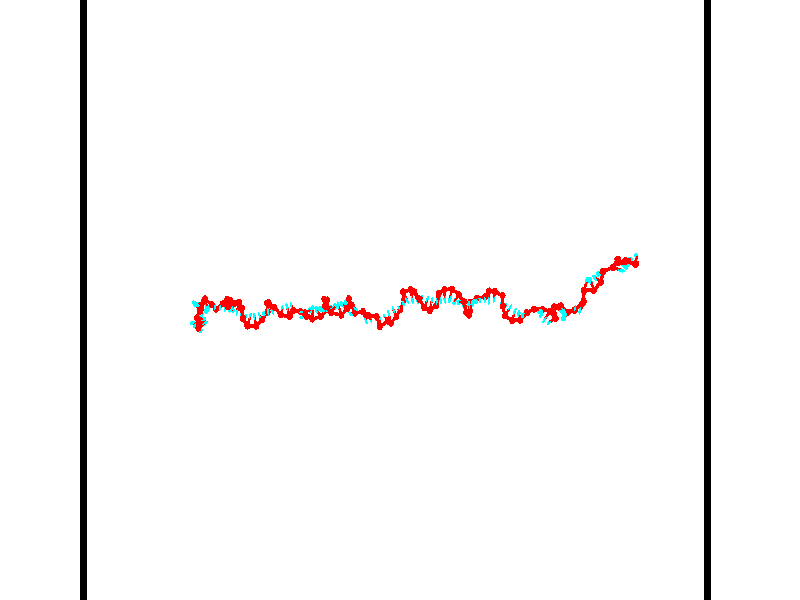 // switches for output
#declare DRAW_BASES = 1; // possible values are 0, 1; only relevant for DNA ribbons
#declare DRAW_BASES_TYPE = 3; // possible values are 1, 2, 3; only relevant for DNA ribbons
#declare DRAW_FOG = 0; // set to 1 to enable fog

#include "colors.inc"

#include "transforms.inc"
background { rgb <1, 1, 1>}

#default {
   normal{
       ripples 0.25
       frequency 0.20
       turbulence 0.2
       lambda 5
   }
	finish {
		phong 0.1
		phong_size 40.
	}
}

// original window dimensions: 1024x640


// camera settings

camera {
	sky <-0, 1, 0>
	up <-0, 1, 0>
	right 1.6 * <0.99995, 0, 0.00999983>
	location <54.4867, 55, 106.329>
	look_at <55, 55, 55.0001>
	direction <0.513302, 0, -51.3289>
	angle 67.0682
}


# declare cpy_camera_pos = <54.4867, 55, 106.329>;
# if (DRAW_FOG = 1)
fog {
	fog_type 2
	up vnormalize(cpy_camera_pos)
	color rgbt<1,1,1,0.3>
	distance 1e-5
	fog_alt 3e-3
	fog_offset 88
}
# end


// LIGHTS

# declare lum = 6;
global_settings {
	ambient_light rgb lum * <0.05, 0.05, 0.05>
	max_trace_level 15
}# declare cpy_direct_light_amount = 0.25;
light_source
{	1000 * <-0.98995, -1, 1.00995>,
	rgb lum * cpy_direct_light_amount
	parallel
}

light_source
{	1000 * <0.98995, 1, -1.00995>,
	rgb lum * cpy_direct_light_amount
	parallel
}

// strand 0

// nucleotide -1

// particle -1
sphere {
	<36.170967, 53.124298, 49.628319> 0.250000
	pigment { color rgbt <1,0,0,0> }
	no_shadow
}
cylinder {
	<35.979980, 53.176769, 49.975842>,  <35.865387, 53.208252, 50.184353>, 0.100000
	pigment { color rgbt <1,0,0,0> }
	no_shadow
}
cylinder {
	<35.979980, 53.176769, 49.975842>,  <36.170967, 53.124298, 49.628319>, 0.100000
	pigment { color rgbt <1,0,0,0> }
	no_shadow
}

// particle -1
sphere {
	<35.979980, 53.176769, 49.975842> 0.100000
	pigment { color rgbt <1,0,0,0> }
	no_shadow
}
sphere {
	0, 1
	scale<0.080000,0.200000,0.300000>
	matrix <0.674410, -0.579088, 0.458071,
		0.563203, 0.804642, 0.188025,
		-0.477466, 0.131181, 0.868802,
		35.836742, 53.216125, 50.236481>
	pigment { color rgbt <0,1,1,0> }
	no_shadow
}
cylinder {
	<36.719471, 53.380714, 50.063370>,  <36.170967, 53.124298, 49.628319>, 0.130000
	pigment { color rgbt <1,0,0,0> }
	no_shadow
}

// nucleotide -1

// particle -1
sphere {
	<36.719471, 53.380714, 50.063370> 0.250000
	pigment { color rgbt <1,0,0,0> }
	no_shadow
}
cylinder {
	<36.419968, 53.189445, 50.246983>,  <36.240265, 53.074684, 50.357151>, 0.100000
	pigment { color rgbt <1,0,0,0> }
	no_shadow
}
cylinder {
	<36.419968, 53.189445, 50.246983>,  <36.719471, 53.380714, 50.063370>, 0.100000
	pigment { color rgbt <1,0,0,0> }
	no_shadow
}

// particle -1
sphere {
	<36.419968, 53.189445, 50.246983> 0.100000
	pigment { color rgbt <1,0,0,0> }
	no_shadow
}
sphere {
	0, 1
	scale<0.080000,0.200000,0.300000>
	matrix <0.662467, -0.563208, 0.493897,
		0.022361, 0.673902, 0.738482,
		-0.748757, -0.478177, 0.459032,
		36.195339, 53.045994, 50.384693>
	pigment { color rgbt <0,1,1,0> }
	no_shadow
}
cylinder {
	<36.686001, 53.481453, 50.795010>,  <36.719471, 53.380714, 50.063370>, 0.130000
	pigment { color rgbt <1,0,0,0> }
	no_shadow
}

// nucleotide -1

// particle -1
sphere {
	<36.686001, 53.481453, 50.795010> 0.250000
	pigment { color rgbt <1,0,0,0> }
	no_shadow
}
cylinder {
	<36.563492, 53.111443, 50.705093>,  <36.489986, 52.889439, 50.651146>, 0.100000
	pigment { color rgbt <1,0,0,0> }
	no_shadow
}
cylinder {
	<36.563492, 53.111443, 50.705093>,  <36.686001, 53.481453, 50.795010>, 0.100000
	pigment { color rgbt <1,0,0,0> }
	no_shadow
}

// particle -1
sphere {
	<36.563492, 53.111443, 50.705093> 0.100000
	pigment { color rgbt <1,0,0,0> }
	no_shadow
}
sphere {
	0, 1
	scale<0.080000,0.200000,0.300000>
	matrix <0.825179, -0.375717, 0.421802,
		-0.474633, -0.056304, 0.878381,
		-0.306273, -0.925023, -0.224788,
		36.471611, 52.833935, 50.637657>
	pigment { color rgbt <0,1,1,0> }
	no_shadow
}
cylinder {
	<36.801720, 53.056541, 51.455349>,  <36.686001, 53.481453, 50.795010>, 0.130000
	pigment { color rgbt <1,0,0,0> }
	no_shadow
}

// nucleotide -1

// particle -1
sphere {
	<36.801720, 53.056541, 51.455349> 0.250000
	pigment { color rgbt <1,0,0,0> }
	no_shadow
}
cylinder {
	<36.791290, 52.840439, 51.118912>,  <36.785030, 52.710777, 50.917049>, 0.100000
	pigment { color rgbt <1,0,0,0> }
	no_shadow
}
cylinder {
	<36.791290, 52.840439, 51.118912>,  <36.801720, 53.056541, 51.455349>, 0.100000
	pigment { color rgbt <1,0,0,0> }
	no_shadow
}

// particle -1
sphere {
	<36.791290, 52.840439, 51.118912> 0.100000
	pigment { color rgbt <1,0,0,0> }
	no_shadow
}
sphere {
	0, 1
	scale<0.080000,0.200000,0.300000>
	matrix <0.707428, -0.604448, 0.366317,
		-0.706304, -0.585463, 0.397955,
		-0.026078, -0.540256, -0.841097,
		36.783466, 52.678364, 50.866581>
	pigment { color rgbt <0,1,1,0> }
	no_shadow
}
cylinder {
	<36.994026, 52.893909, 52.189240>,  <36.801720, 53.056541, 51.455349>, 0.130000
	pigment { color rgbt <1,0,0,0> }
	no_shadow
}

// nucleotide -1

// particle -1
sphere {
	<36.994026, 52.893909, 52.189240> 0.250000
	pigment { color rgbt <1,0,0,0> }
	no_shadow
}
cylinder {
	<37.321815, 53.105270, 52.100464>,  <37.518490, 53.232086, 52.047199>, 0.100000
	pigment { color rgbt <1,0,0,0> }
	no_shadow
}
cylinder {
	<37.321815, 53.105270, 52.100464>,  <36.994026, 52.893909, 52.189240>, 0.100000
	pigment { color rgbt <1,0,0,0> }
	no_shadow
}

// particle -1
sphere {
	<37.321815, 53.105270, 52.100464> 0.100000
	pigment { color rgbt <1,0,0,0> }
	no_shadow
}
sphere {
	0, 1
	scale<0.080000,0.200000,0.300000>
	matrix <-0.567696, 0.695240, -0.440866,
		-0.078656, 0.487270, 0.869702,
		0.819472, 0.528403, -0.221937,
		37.567657, 53.263790, 52.033882>
	pigment { color rgbt <0,1,1,0> }
	no_shadow
}
cylinder {
	<36.976601, 53.672207, 52.461761>,  <36.994026, 52.893909, 52.189240>, 0.130000
	pigment { color rgbt <1,0,0,0> }
	no_shadow
}

// nucleotide -1

// particle -1
sphere {
	<36.976601, 53.672207, 52.461761> 0.250000
	pigment { color rgbt <1,0,0,0> }
	no_shadow
}
cylinder {
	<37.187115, 53.612453, 52.126930>,  <37.313423, 53.576603, 51.926029>, 0.100000
	pigment { color rgbt <1,0,0,0> }
	no_shadow
}
cylinder {
	<37.187115, 53.612453, 52.126930>,  <36.976601, 53.672207, 52.461761>, 0.100000
	pigment { color rgbt <1,0,0,0> }
	no_shadow
}

// particle -1
sphere {
	<37.187115, 53.612453, 52.126930> 0.100000
	pigment { color rgbt <1,0,0,0> }
	no_shadow
}
sphere {
	0, 1
	scale<0.080000,0.200000,0.300000>
	matrix <-0.665690, 0.540106, -0.514920,
		0.529033, 0.828233, 0.184808,
		0.526289, -0.149385, -0.837081,
		37.345001, 53.567638, 51.875805>
	pigment { color rgbt <0,1,1,0> }
	no_shadow
}
cylinder {
	<37.095955, 54.394997, 52.148232>,  <36.976601, 53.672207, 52.461761>, 0.130000
	pigment { color rgbt <1,0,0,0> }
	no_shadow
}

// nucleotide -1

// particle -1
sphere {
	<37.095955, 54.394997, 52.148232> 0.250000
	pigment { color rgbt <1,0,0,0> }
	no_shadow
}
cylinder {
	<37.029995, 54.077106, 51.914574>,  <36.990421, 53.886372, 51.774380>, 0.100000
	pigment { color rgbt <1,0,0,0> }
	no_shadow
}
cylinder {
	<37.029995, 54.077106, 51.914574>,  <37.095955, 54.394997, 52.148232>, 0.100000
	pigment { color rgbt <1,0,0,0> }
	no_shadow
}

// particle -1
sphere {
	<37.029995, 54.077106, 51.914574> 0.100000
	pigment { color rgbt <1,0,0,0> }
	no_shadow
}
sphere {
	0, 1
	scale<0.080000,0.200000,0.300000>
	matrix <-0.783537, 0.465274, -0.411813,
		0.599064, 0.389794, -0.699416,
		-0.164898, -0.794721, -0.584147,
		36.980526, 53.838692, 51.739330>
	pigment { color rgbt <0,1,1,0> }
	no_shadow
}
cylinder {
	<37.442493, 54.342422, 52.833050>,  <37.095955, 54.394997, 52.148232>, 0.130000
	pigment { color rgbt <1,0,0,0> }
	no_shadow
}

// nucleotide -1

// particle -1
sphere {
	<37.442493, 54.342422, 52.833050> 0.250000
	pigment { color rgbt <1,0,0,0> }
	no_shadow
}
cylinder {
	<37.401920, 54.143879, 52.488182>,  <37.377575, 54.024754, 52.281261>, 0.100000
	pigment { color rgbt <1,0,0,0> }
	no_shadow
}
cylinder {
	<37.401920, 54.143879, 52.488182>,  <37.442493, 54.342422, 52.833050>, 0.100000
	pigment { color rgbt <1,0,0,0> }
	no_shadow
}

// particle -1
sphere {
	<37.401920, 54.143879, 52.488182> 0.100000
	pigment { color rgbt <1,0,0,0> }
	no_shadow
}
sphere {
	0, 1
	scale<0.080000,0.200000,0.300000>
	matrix <0.994693, -0.065630, -0.079239,
		-0.017254, -0.865636, 0.500377,
		-0.101432, -0.496354, -0.862174,
		37.371490, 53.994972, 52.229530>
	pigment { color rgbt <0,1,1,0> }
	no_shadow
}
cylinder {
	<37.560593, 54.175285, 53.432945>,  <37.442493, 54.342422, 52.833050>, 0.130000
	pigment { color rgbt <1,0,0,0> }
	no_shadow
}

// nucleotide -1

// particle -1
sphere {
	<37.560593, 54.175285, 53.432945> 0.250000
	pigment { color rgbt <1,0,0,0> }
	no_shadow
}
cylinder {
	<37.339058, 54.483372, 53.559460>,  <37.206139, 54.668224, 53.635368>, 0.100000
	pigment { color rgbt <1,0,0,0> }
	no_shadow
}
cylinder {
	<37.339058, 54.483372, 53.559460>,  <37.560593, 54.175285, 53.432945>, 0.100000
	pigment { color rgbt <1,0,0,0> }
	no_shadow
}

// particle -1
sphere {
	<37.339058, 54.483372, 53.559460> 0.100000
	pigment { color rgbt <1,0,0,0> }
	no_shadow
}
sphere {
	0, 1
	scale<0.080000,0.200000,0.300000>
	matrix <0.675060, 0.193001, 0.712071,
		0.487402, 0.607883, -0.626831,
		-0.553835, 0.770213, 0.316289,
		37.172909, 54.714436, 53.654346>
	pigment { color rgbt <0,1,1,0> }
	no_shadow
}
cylinder {
	<37.823269, 54.859142, 53.343769>,  <37.560593, 54.175285, 53.432945>, 0.130000
	pigment { color rgbt <1,0,0,0> }
	no_shadow
}

// nucleotide -1

// particle -1
sphere {
	<37.823269, 54.859142, 53.343769> 0.250000
	pigment { color rgbt <1,0,0,0> }
	no_shadow
}
cylinder {
	<37.619843, 54.756157, 53.672421>,  <37.497787, 54.694366, 53.869614>, 0.100000
	pigment { color rgbt <1,0,0,0> }
	no_shadow
}
cylinder {
	<37.619843, 54.756157, 53.672421>,  <37.823269, 54.859142, 53.343769>, 0.100000
	pigment { color rgbt <1,0,0,0> }
	no_shadow
}

// particle -1
sphere {
	<37.619843, 54.756157, 53.672421> 0.100000
	pigment { color rgbt <1,0,0,0> }
	no_shadow
}
sphere {
	0, 1
	scale<0.080000,0.200000,0.300000>
	matrix <0.796621, 0.221422, 0.562465,
		-0.326740, 0.940578, 0.092491,
		-0.508562, -0.257460, 0.821632,
		37.467274, 54.678917, 53.918911>
	pigment { color rgbt <0,1,1,0> }
	no_shadow
}
cylinder {
	<38.128830, 55.080666, 53.955544>,  <37.823269, 54.859142, 53.343769>, 0.130000
	pigment { color rgbt <1,0,0,0> }
	no_shadow
}

// nucleotide -1

// particle -1
sphere {
	<38.128830, 55.080666, 53.955544> 0.250000
	pigment { color rgbt <1,0,0,0> }
	no_shadow
}
cylinder {
	<38.290268, 54.740211, 54.089813>,  <38.387131, 54.535938, 54.170376>, 0.100000
	pigment { color rgbt <1,0,0,0> }
	no_shadow
}
cylinder {
	<38.290268, 54.740211, 54.089813>,  <38.128830, 55.080666, 53.955544>, 0.100000
	pigment { color rgbt <1,0,0,0> }
	no_shadow
}

// particle -1
sphere {
	<38.290268, 54.740211, 54.089813> 0.100000
	pigment { color rgbt <1,0,0,0> }
	no_shadow
}
sphere {
	0, 1
	scale<0.080000,0.200000,0.300000>
	matrix <-0.496657, -0.511925, -0.700903,
		0.768405, 0.116164, -0.629332,
		0.403590, -0.851140, 0.335672,
		38.411346, 54.484871, 54.190514>
	pigment { color rgbt <0,1,1,0> }
	no_shadow
}
cylinder {
	<38.567348, 54.650856, 53.433323>,  <38.128830, 55.080666, 53.955544>, 0.130000
	pigment { color rgbt <1,0,0,0> }
	no_shadow
}

// nucleotide -1

// particle -1
sphere {
	<38.567348, 54.650856, 53.433323> 0.250000
	pigment { color rgbt <1,0,0,0> }
	no_shadow
}
cylinder {
	<38.402142, 54.414322, 53.710373>,  <38.303017, 54.272400, 53.876602>, 0.100000
	pigment { color rgbt <1,0,0,0> }
	no_shadow
}
cylinder {
	<38.402142, 54.414322, 53.710373>,  <38.567348, 54.650856, 53.433323>, 0.100000
	pigment { color rgbt <1,0,0,0> }
	no_shadow
}

// particle -1
sphere {
	<38.402142, 54.414322, 53.710373> 0.100000
	pigment { color rgbt <1,0,0,0> }
	no_shadow
}
sphere {
	0, 1
	scale<0.080000,0.200000,0.300000>
	matrix <-0.419525, -0.551494, -0.721009,
		0.808340, -0.588365, -0.020304,
		-0.413019, -0.591339, 0.692628,
		38.278236, 54.236919, 53.918159>
	pigment { color rgbt <0,1,1,0> }
	no_shadow
}
cylinder {
	<39.049374, 54.338650, 53.756695>,  <38.567348, 54.650856, 53.433323>, 0.130000
	pigment { color rgbt <1,0,0,0> }
	no_shadow
}

// nucleotide -1

// particle -1
sphere {
	<39.049374, 54.338650, 53.756695> 0.250000
	pigment { color rgbt <1,0,0,0> }
	no_shadow
}
cylinder {
	<39.101357, 54.428017, 54.143105>,  <39.132545, 54.481636, 54.374950>, 0.100000
	pigment { color rgbt <1,0,0,0> }
	no_shadow
}
cylinder {
	<39.101357, 54.428017, 54.143105>,  <39.049374, 54.338650, 53.756695>, 0.100000
	pigment { color rgbt <1,0,0,0> }
	no_shadow
}

// particle -1
sphere {
	<39.101357, 54.428017, 54.143105> 0.100000
	pigment { color rgbt <1,0,0,0> }
	no_shadow
}
sphere {
	0, 1
	scale<0.080000,0.200000,0.300000>
	matrix <0.952761, -0.297878, -0.059285,
		0.274511, 0.928092, -0.251573,
		0.129960, 0.223415, 0.966021,
		39.140343, 54.495041, 54.432911>
	pigment { color rgbt <0,1,1,0> }
	no_shadow
}
cylinder {
	<39.631073, 54.736938, 53.802765>,  <39.049374, 54.338650, 53.756695>, 0.130000
	pigment { color rgbt <1,0,0,0> }
	no_shadow
}

// nucleotide -1

// particle -1
sphere {
	<39.631073, 54.736938, 53.802765> 0.250000
	pigment { color rgbt <1,0,0,0> }
	no_shadow
}
cylinder {
	<39.602417, 54.578255, 54.168823>,  <39.585224, 54.483044, 54.388458>, 0.100000
	pigment { color rgbt <1,0,0,0> }
	no_shadow
}
cylinder {
	<39.602417, 54.578255, 54.168823>,  <39.631073, 54.736938, 53.802765>, 0.100000
	pigment { color rgbt <1,0,0,0> }
	no_shadow
}

// particle -1
sphere {
	<39.602417, 54.578255, 54.168823> 0.100000
	pigment { color rgbt <1,0,0,0> }
	no_shadow
}
sphere {
	0, 1
	scale<0.080000,0.200000,0.300000>
	matrix <0.978043, -0.207961, -0.013582,
		0.195703, 0.894079, 0.402894,
		-0.071643, -0.396706, 0.915146,
		39.580925, 54.459244, 54.443367>
	pigment { color rgbt <0,1,1,0> }
	no_shadow
}
cylinder {
	<40.147793, 55.069138, 54.244900>,  <39.631073, 54.736938, 53.802765>, 0.130000
	pigment { color rgbt <1,0,0,0> }
	no_shadow
}

// nucleotide -1

// particle -1
sphere {
	<40.147793, 55.069138, 54.244900> 0.250000
	pigment { color rgbt <1,0,0,0> }
	no_shadow
}
cylinder {
	<40.070839, 54.698647, 54.374573>,  <40.024666, 54.476353, 54.452377>, 0.100000
	pigment { color rgbt <1,0,0,0> }
	no_shadow
}
cylinder {
	<40.070839, 54.698647, 54.374573>,  <40.147793, 55.069138, 54.244900>, 0.100000
	pigment { color rgbt <1,0,0,0> }
	no_shadow
}

// particle -1
sphere {
	<40.070839, 54.698647, 54.374573> 0.100000
	pigment { color rgbt <1,0,0,0> }
	no_shadow
}
sphere {
	0, 1
	scale<0.080000,0.200000,0.300000>
	matrix <0.980747, -0.170203, 0.095741,
		-0.033501, 0.336360, 0.941137,
		-0.192388, -0.926225, 0.324183,
		40.013123, 54.420780, 54.471828>
	pigment { color rgbt <0,1,1,0> }
	no_shadow
}
cylinder {
	<40.550449, 54.998924, 54.805210>,  <40.147793, 55.069138, 54.244900>, 0.130000
	pigment { color rgbt <1,0,0,0> }
	no_shadow
}

// nucleotide -1

// particle -1
sphere {
	<40.550449, 54.998924, 54.805210> 0.250000
	pigment { color rgbt <1,0,0,0> }
	no_shadow
}
cylinder {
	<40.490379, 54.625626, 54.674675>,  <40.454338, 54.401646, 54.596355>, 0.100000
	pigment { color rgbt <1,0,0,0> }
	no_shadow
}
cylinder {
	<40.490379, 54.625626, 54.674675>,  <40.550449, 54.998924, 54.805210>, 0.100000
	pigment { color rgbt <1,0,0,0> }
	no_shadow
}

// particle -1
sphere {
	<40.490379, 54.625626, 54.674675> 0.100000
	pigment { color rgbt <1,0,0,0> }
	no_shadow
}
sphere {
	0, 1
	scale<0.080000,0.200000,0.300000>
	matrix <0.940926, -0.236235, 0.242593,
		-0.303492, -0.270628, 0.913594,
		-0.150171, -0.933249, -0.326336,
		40.445328, 54.345650, 54.576775>
	pigment { color rgbt <0,1,1,0> }
	no_shadow
}
cylinder {
	<40.480881, 54.525906, 55.388157>,  <40.550449, 54.998924, 54.805210>, 0.130000
	pigment { color rgbt <1,0,0,0> }
	no_shadow
}

// nucleotide -1

// particle -1
sphere {
	<40.480881, 54.525906, 55.388157> 0.250000
	pigment { color rgbt <1,0,0,0> }
	no_shadow
}
cylinder {
	<40.626450, 54.389740, 55.041359>,  <40.713791, 54.308041, 54.833279>, 0.100000
	pigment { color rgbt <1,0,0,0> }
	no_shadow
}
cylinder {
	<40.626450, 54.389740, 55.041359>,  <40.480881, 54.525906, 55.388157>, 0.100000
	pigment { color rgbt <1,0,0,0> }
	no_shadow
}

// particle -1
sphere {
	<40.626450, 54.389740, 55.041359> 0.100000
	pigment { color rgbt <1,0,0,0> }
	no_shadow
}
sphere {
	0, 1
	scale<0.080000,0.200000,0.300000>
	matrix <0.905992, -0.086686, 0.414323,
		-0.216199, -0.936270, 0.276867,
		0.363918, -0.340416, -0.866995,
		40.735626, 54.287617, 54.781261>
	pigment { color rgbt <0,1,1,0> }
	no_shadow
}
cylinder {
	<41.162590, 54.773281, 55.588566>,  <40.480881, 54.525906, 55.388157>, 0.130000
	pigment { color rgbt <1,0,0,0> }
	no_shadow
}

// nucleotide -1

// particle -1
sphere {
	<41.162590, 54.773281, 55.588566> 0.250000
	pigment { color rgbt <1,0,0,0> }
	no_shadow
}
cylinder {
	<41.081028, 54.543262, 55.905487>,  <41.032093, 54.405251, 56.095642>, 0.100000
	pigment { color rgbt <1,0,0,0> }
	no_shadow
}
cylinder {
	<41.081028, 54.543262, 55.905487>,  <41.162590, 54.773281, 55.588566>, 0.100000
	pigment { color rgbt <1,0,0,0> }
	no_shadow
}

// particle -1
sphere {
	<41.081028, 54.543262, 55.905487> 0.100000
	pigment { color rgbt <1,0,0,0> }
	no_shadow
}
sphere {
	0, 1
	scale<0.080000,0.200000,0.300000>
	matrix <0.836850, -0.522364, -0.163760,
		0.508041, 0.629650, 0.587737,
		-0.203902, -0.575044, 0.792306,
		41.019859, 54.370750, 56.143177>
	pigment { color rgbt <0,1,1,0> }
	no_shadow
}
cylinder {
	<41.626209, 54.848339, 56.153797>,  <41.162590, 54.773281, 55.588566>, 0.130000
	pigment { color rgbt <1,0,0,0> }
	no_shadow
}

// nucleotide -1

// particle -1
sphere {
	<41.626209, 54.848339, 56.153797> 0.250000
	pigment { color rgbt <1,0,0,0> }
	no_shadow
}
cylinder {
	<41.530262, 54.461761, 56.117043>,  <41.472694, 54.229813, 56.094990>, 0.100000
	pigment { color rgbt <1,0,0,0> }
	no_shadow
}
cylinder {
	<41.530262, 54.461761, 56.117043>,  <41.626209, 54.848339, 56.153797>, 0.100000
	pigment { color rgbt <1,0,0,0> }
	no_shadow
}

// particle -1
sphere {
	<41.530262, 54.461761, 56.117043> 0.100000
	pigment { color rgbt <1,0,0,0> }
	no_shadow
}
sphere {
	0, 1
	scale<0.080000,0.200000,0.300000>
	matrix <0.965637, -0.227765, -0.125174,
		0.100045, -0.118756, 0.987870,
		-0.239867, -0.966447, -0.091888,
		41.458302, 54.171829, 56.089478>
	pigment { color rgbt <0,1,1,0> }
	no_shadow
}
cylinder {
	<41.989021, 54.448154, 56.647293>,  <41.626209, 54.848339, 56.153797>, 0.130000
	pigment { color rgbt <1,0,0,0> }
	no_shadow
}

// nucleotide -1

// particle -1
sphere {
	<41.989021, 54.448154, 56.647293> 0.250000
	pigment { color rgbt <1,0,0,0> }
	no_shadow
}
cylinder {
	<41.883835, 54.220333, 56.335793>,  <41.820724, 54.083641, 56.148891>, 0.100000
	pigment { color rgbt <1,0,0,0> }
	no_shadow
}
cylinder {
	<41.883835, 54.220333, 56.335793>,  <41.989021, 54.448154, 56.647293>, 0.100000
	pigment { color rgbt <1,0,0,0> }
	no_shadow
}

// particle -1
sphere {
	<41.883835, 54.220333, 56.335793> 0.100000
	pigment { color rgbt <1,0,0,0> }
	no_shadow
}
sphere {
	0, 1
	scale<0.080000,0.200000,0.300000>
	matrix <0.939155, -0.335992, -0.071397,
		-0.220992, -0.750146, 0.623252,
		-0.262966, -0.569552, -0.778755,
		41.804947, 54.049469, 56.102165>
	pigment { color rgbt <0,1,1,0> }
	no_shadow
}
cylinder {
	<42.101330, 53.743092, 56.793877>,  <41.989021, 54.448154, 56.647293>, 0.130000
	pigment { color rgbt <1,0,0,0> }
	no_shadow
}

// nucleotide -1

// particle -1
sphere {
	<42.101330, 53.743092, 56.793877> 0.250000
	pigment { color rgbt <1,0,0,0> }
	no_shadow
}
cylinder {
	<42.132904, 53.809517, 56.400696>,  <42.151848, 53.849373, 56.164787>, 0.100000
	pigment { color rgbt <1,0,0,0> }
	no_shadow
}
cylinder {
	<42.132904, 53.809517, 56.400696>,  <42.101330, 53.743092, 56.793877>, 0.100000
	pigment { color rgbt <1,0,0,0> }
	no_shadow
}

// particle -1
sphere {
	<42.132904, 53.809517, 56.400696> 0.100000
	pigment { color rgbt <1,0,0,0> }
	no_shadow
}
sphere {
	0, 1
	scale<0.080000,0.200000,0.300000>
	matrix <0.986801, -0.152874, 0.053415,
		-0.141397, -0.974193, -0.175939,
		0.078933, 0.166064, -0.982951,
		42.156586, 53.859337, 56.105812>
	pigment { color rgbt <0,1,1,0> }
	no_shadow
}
cylinder {
	<42.391594, 53.212391, 56.371258>,  <42.101330, 53.743092, 56.793877>, 0.130000
	pigment { color rgbt <1,0,0,0> }
	no_shadow
}

// nucleotide -1

// particle -1
sphere {
	<42.391594, 53.212391, 56.371258> 0.250000
	pigment { color rgbt <1,0,0,0> }
	no_shadow
}
cylinder {
	<42.492306, 53.585323, 56.267433>,  <42.552734, 53.809082, 56.205139>, 0.100000
	pigment { color rgbt <1,0,0,0> }
	no_shadow
}
cylinder {
	<42.492306, 53.585323, 56.267433>,  <42.391594, 53.212391, 56.371258>, 0.100000
	pigment { color rgbt <1,0,0,0> }
	no_shadow
}

// particle -1
sphere {
	<42.492306, 53.585323, 56.267433> 0.100000
	pigment { color rgbt <1,0,0,0> }
	no_shadow
}
sphere {
	0, 1
	scale<0.080000,0.200000,0.300000>
	matrix <0.966281, -0.227233, 0.121107,
		0.053930, -0.281301, -0.958103,
		0.251780, 0.932328, -0.259561,
		42.567841, 53.865021, 56.189564>
	pigment { color rgbt <0,1,1,0> }
	no_shadow
}
cylinder {
	<43.044044, 53.183556, 56.091541>,  <42.391594, 53.212391, 56.371258>, 0.130000
	pigment { color rgbt <1,0,0,0> }
	no_shadow
}

// nucleotide -1

// particle -1
sphere {
	<43.044044, 53.183556, 56.091541> 0.250000
	pigment { color rgbt <1,0,0,0> }
	no_shadow
}
cylinder {
	<42.985516, 53.570572, 56.173950>,  <42.950397, 53.802784, 56.223396>, 0.100000
	pigment { color rgbt <1,0,0,0> }
	no_shadow
}
cylinder {
	<42.985516, 53.570572, 56.173950>,  <43.044044, 53.183556, 56.091541>, 0.100000
	pigment { color rgbt <1,0,0,0> }
	no_shadow
}

// particle -1
sphere {
	<42.985516, 53.570572, 56.173950> 0.100000
	pigment { color rgbt <1,0,0,0> }
	no_shadow
}
sphere {
	0, 1
	scale<0.080000,0.200000,0.300000>
	matrix <0.988116, 0.133038, 0.076996,
		0.047088, 0.214844, -0.975513,
		-0.146322, 0.967545, 0.206026,
		42.941620, 53.860836, 56.235760>
	pigment { color rgbt <0,1,1,0> }
	no_shadow
}
cylinder {
	<43.435520, 53.611107, 55.644314>,  <43.044044, 53.183556, 56.091541>, 0.130000
	pigment { color rgbt <1,0,0,0> }
	no_shadow
}

// nucleotide -1

// particle -1
sphere {
	<43.435520, 53.611107, 55.644314> 0.250000
	pigment { color rgbt <1,0,0,0> }
	no_shadow
}
cylinder {
	<43.372711, 53.812603, 55.984100>,  <43.335026, 53.933502, 56.187973>, 0.100000
	pigment { color rgbt <1,0,0,0> }
	no_shadow
}
cylinder {
	<43.372711, 53.812603, 55.984100>,  <43.435520, 53.611107, 55.644314>, 0.100000
	pigment { color rgbt <1,0,0,0> }
	no_shadow
}

// particle -1
sphere {
	<43.372711, 53.812603, 55.984100> 0.100000
	pigment { color rgbt <1,0,0,0> }
	no_shadow
}
sphere {
	0, 1
	scale<0.080000,0.200000,0.300000>
	matrix <0.949347, 0.314045, -0.010749,
		-0.272185, 0.804749, -0.527537,
		-0.157020, 0.503741, 0.849464,
		43.325603, 53.963726, 56.238941>
	pigment { color rgbt <0,1,1,0> }
	no_shadow
}
cylinder {
	<43.861591, 54.161884, 55.496552>,  <43.435520, 53.611107, 55.644314>, 0.130000
	pigment { color rgbt <1,0,0,0> }
	no_shadow
}

// nucleotide -1

// particle -1
sphere {
	<43.861591, 54.161884, 55.496552> 0.250000
	pigment { color rgbt <1,0,0,0> }
	no_shadow
}
cylinder {
	<43.776646, 54.113022, 55.884361>,  <43.725677, 54.083706, 56.117046>, 0.100000
	pigment { color rgbt <1,0,0,0> }
	no_shadow
}
cylinder {
	<43.776646, 54.113022, 55.884361>,  <43.861591, 54.161884, 55.496552>, 0.100000
	pigment { color rgbt <1,0,0,0> }
	no_shadow
}

// particle -1
sphere {
	<43.776646, 54.113022, 55.884361> 0.100000
	pigment { color rgbt <1,0,0,0> }
	no_shadow
}
sphere {
	0, 1
	scale<0.080000,0.200000,0.300000>
	matrix <0.972856, 0.066921, 0.221525,
		-0.091942, 0.990252, 0.104629,
		-0.212364, -0.122156, 0.969525,
		43.712936, 54.076374, 56.175220>
	pigment { color rgbt <0,1,1,0> }
	no_shadow
}
cylinder {
	<43.901760, 54.783543, 55.920071>,  <43.861591, 54.161884, 55.496552>, 0.130000
	pigment { color rgbt <1,0,0,0> }
	no_shadow
}

// nucleotide -1

// particle -1
sphere {
	<43.901760, 54.783543, 55.920071> 0.250000
	pigment { color rgbt <1,0,0,0> }
	no_shadow
}
cylinder {
	<43.996090, 54.425968, 56.072525>,  <44.052689, 54.211422, 56.163998>, 0.100000
	pigment { color rgbt <1,0,0,0> }
	no_shadow
}
cylinder {
	<43.996090, 54.425968, 56.072525>,  <43.901760, 54.783543, 55.920071>, 0.100000
	pigment { color rgbt <1,0,0,0> }
	no_shadow
}

// particle -1
sphere {
	<43.996090, 54.425968, 56.072525> 0.100000
	pigment { color rgbt <1,0,0,0> }
	no_shadow
}
sphere {
	0, 1
	scale<0.080000,0.200000,0.300000>
	matrix <0.969372, 0.188704, -0.157192,
		0.068599, 0.406530, 0.911059,
		0.235823, -0.893938, 0.381133,
		44.066837, 54.157787, 56.186867>
	pigment { color rgbt <0,1,1,0> }
	no_shadow
}
cylinder {
	<44.166969, 54.813839, 56.591576>,  <43.901760, 54.783543, 55.920071>, 0.130000
	pigment { color rgbt <1,0,0,0> }
	no_shadow
}

// nucleotide -1

// particle -1
sphere {
	<44.166969, 54.813839, 56.591576> 0.250000
	pigment { color rgbt <1,0,0,0> }
	no_shadow
}
cylinder {
	<44.319435, 54.489040, 56.414772>,  <44.410915, 54.294159, 56.308689>, 0.100000
	pigment { color rgbt <1,0,0,0> }
	no_shadow
}
cylinder {
	<44.319435, 54.489040, 56.414772>,  <44.166969, 54.813839, 56.591576>, 0.100000
	pigment { color rgbt <1,0,0,0> }
	no_shadow
}

// particle -1
sphere {
	<44.319435, 54.489040, 56.414772> 0.100000
	pigment { color rgbt <1,0,0,0> }
	no_shadow
}
sphere {
	0, 1
	scale<0.080000,0.200000,0.300000>
	matrix <0.924507, 0.335151, 0.181553,
		0.000719, -0.477840, 0.878447,
		0.381166, -0.811999, -0.442007,
		44.433784, 54.245441, 56.282169>
	pigment { color rgbt <0,1,1,0> }
	no_shadow
}
cylinder {
	<44.726696, 54.511421, 56.988930>,  <44.166969, 54.813839, 56.591576>, 0.130000
	pigment { color rgbt <1,0,0,0> }
	no_shadow
}

// nucleotide -1

// particle -1
sphere {
	<44.726696, 54.511421, 56.988930> 0.250000
	pigment { color rgbt <1,0,0,0> }
	no_shadow
}
cylinder {
	<44.785828, 54.424412, 56.603012>,  <44.821308, 54.372208, 56.371460>, 0.100000
	pigment { color rgbt <1,0,0,0> }
	no_shadow
}
cylinder {
	<44.785828, 54.424412, 56.603012>,  <44.726696, 54.511421, 56.988930>, 0.100000
	pigment { color rgbt <1,0,0,0> }
	no_shadow
}

// particle -1
sphere {
	<44.785828, 54.424412, 56.603012> 0.100000
	pigment { color rgbt <1,0,0,0> }
	no_shadow
}
sphere {
	0, 1
	scale<0.080000,0.200000,0.300000>
	matrix <0.948405, 0.307840, 0.075913,
		0.280491, -0.926240, 0.251804,
		0.147829, -0.217519, -0.964796,
		44.830177, 54.359158, 56.313572>
	pigment { color rgbt <0,1,1,0> }
	no_shadow
}
cylinder {
	<45.236942, 53.988747, 56.879658>,  <44.726696, 54.511421, 56.988930>, 0.130000
	pigment { color rgbt <1,0,0,0> }
	no_shadow
}

// nucleotide -1

// particle -1
sphere {
	<45.236942, 53.988747, 56.879658> 0.250000
	pigment { color rgbt <1,0,0,0> }
	no_shadow
}
cylinder {
	<45.243671, 54.226299, 56.557907>,  <45.247707, 54.368832, 56.364857>, 0.100000
	pigment { color rgbt <1,0,0,0> }
	no_shadow
}
cylinder {
	<45.243671, 54.226299, 56.557907>,  <45.236942, 53.988747, 56.879658>, 0.100000
	pigment { color rgbt <1,0,0,0> }
	no_shadow
}

// particle -1
sphere {
	<45.243671, 54.226299, 56.557907> 0.100000
	pigment { color rgbt <1,0,0,0> }
	no_shadow
}
sphere {
	0, 1
	scale<0.080000,0.200000,0.300000>
	matrix <0.978190, 0.156799, 0.136226,
		0.207028, -0.789123, -0.578295,
		0.016823, 0.593885, -0.804374,
		45.248718, 54.404465, 56.316593>
	pigment { color rgbt <0,1,1,0> }
	no_shadow
}
cylinder {
	<45.893219, 53.859859, 56.548031>,  <45.236942, 53.988747, 56.879658>, 0.130000
	pigment { color rgbt <1,0,0,0> }
	no_shadow
}

// nucleotide -1

// particle -1
sphere {
	<45.893219, 53.859859, 56.548031> 0.250000
	pigment { color rgbt <1,0,0,0> }
	no_shadow
}
cylinder {
	<45.763741, 54.231464, 56.476303>,  <45.686054, 54.454426, 56.433266>, 0.100000
	pigment { color rgbt <1,0,0,0> }
	no_shadow
}
cylinder {
	<45.763741, 54.231464, 56.476303>,  <45.893219, 53.859859, 56.548031>, 0.100000
	pigment { color rgbt <1,0,0,0> }
	no_shadow
}

// particle -1
sphere {
	<45.763741, 54.231464, 56.476303> 0.100000
	pigment { color rgbt <1,0,0,0> }
	no_shadow
}
sphere {
	0, 1
	scale<0.080000,0.200000,0.300000>
	matrix <0.900376, 0.360691, 0.243363,
		0.290767, -0.082681, -0.953215,
		-0.323695, 0.929013, -0.179321,
		45.666634, 54.510170, 56.422508>
	pigment { color rgbt <0,1,1,0> }
	no_shadow
}
cylinder {
	<46.098560, 54.270153, 55.957886>,  <45.893219, 53.859859, 56.548031>, 0.130000
	pigment { color rgbt <1,0,0,0> }
	no_shadow
}

// nucleotide -1

// particle -1
sphere {
	<46.098560, 54.270153, 55.957886> 0.250000
	pigment { color rgbt <1,0,0,0> }
	no_shadow
}
cylinder {
	<46.045212, 54.496105, 56.283615>,  <46.013203, 54.631676, 56.479053>, 0.100000
	pigment { color rgbt <1,0,0,0> }
	no_shadow
}
cylinder {
	<46.045212, 54.496105, 56.283615>,  <46.098560, 54.270153, 55.957886>, 0.100000
	pigment { color rgbt <1,0,0,0> }
	no_shadow
}

// particle -1
sphere {
	<46.045212, 54.496105, 56.283615> 0.100000
	pigment { color rgbt <1,0,0,0> }
	no_shadow
}
sphere {
	0, 1
	scale<0.080000,0.200000,0.300000>
	matrix <0.965075, 0.260964, -0.022967,
		-0.225483, 0.782822, -0.579954,
		-0.133368, 0.564878, 0.814325,
		46.005203, 54.665569, 56.527912>
	pigment { color rgbt <0,1,1,0> }
	no_shadow
}
cylinder {
	<46.600605, 54.191807, 55.432220>,  <46.098560, 54.270153, 55.957886>, 0.130000
	pigment { color rgbt <1,0,0,0> }
	no_shadow
}

// nucleotide -1

// particle -1
sphere {
	<46.600605, 54.191807, 55.432220> 0.250000
	pigment { color rgbt <1,0,0,0> }
	no_shadow
}
cylinder {
	<46.701588, 54.170559, 55.818680>,  <46.762177, 54.157810, 56.050556>, 0.100000
	pigment { color rgbt <1,0,0,0> }
	no_shadow
}
cylinder {
	<46.701588, 54.170559, 55.818680>,  <46.600605, 54.191807, 55.432220>, 0.100000
	pigment { color rgbt <1,0,0,0> }
	no_shadow
}

// particle -1
sphere {
	<46.701588, 54.170559, 55.818680> 0.100000
	pigment { color rgbt <1,0,0,0> }
	no_shadow
}
sphere {
	0, 1
	scale<0.080000,0.200000,0.300000>
	matrix <0.104058, -0.991210, -0.081693,
		0.961996, 0.121159, -0.244711,
		0.252457, -0.053124, 0.966148,
		46.777325, 54.154621, 56.108524>
	pigment { color rgbt <0,1,1,0> }
	no_shadow
}
cylinder {
	<47.115627, 53.849735, 55.436134>,  <46.600605, 54.191807, 55.432220>, 0.130000
	pigment { color rgbt <1,0,0,0> }
	no_shadow
}

// nucleotide -1

// particle -1
sphere {
	<47.115627, 53.849735, 55.436134> 0.250000
	pigment { color rgbt <1,0,0,0> }
	no_shadow
}
cylinder {
	<46.932419, 53.815742, 55.790085>,  <46.822495, 53.795349, 56.002453>, 0.100000
	pigment { color rgbt <1,0,0,0> }
	no_shadow
}
cylinder {
	<46.932419, 53.815742, 55.790085>,  <47.115627, 53.849735, 55.436134>, 0.100000
	pigment { color rgbt <1,0,0,0> }
	no_shadow
}

// particle -1
sphere {
	<46.932419, 53.815742, 55.790085> 0.100000
	pigment { color rgbt <1,0,0,0> }
	no_shadow
}
sphere {
	0, 1
	scale<0.080000,0.200000,0.300000>
	matrix <-0.089287, -0.985989, -0.140905,
		0.884447, -0.143545, 0.444013,
		-0.458018, -0.084979, 0.884871,
		46.795013, 53.790249, 56.055546>
	pigment { color rgbt <0,1,1,0> }
	no_shadow
}
cylinder {
	<46.885860, 54.083916, 54.777946>,  <47.115627, 53.849735, 55.436134>, 0.130000
	pigment { color rgbt <1,0,0,0> }
	no_shadow
}

// nucleotide -1

// particle -1
sphere {
	<46.885860, 54.083916, 54.777946> 0.250000
	pigment { color rgbt <1,0,0,0> }
	no_shadow
}
cylinder {
	<47.098915, 54.193108, 54.457504>,  <47.226749, 54.258621, 54.265240>, 0.100000
	pigment { color rgbt <1,0,0,0> }
	no_shadow
}
cylinder {
	<47.098915, 54.193108, 54.457504>,  <46.885860, 54.083916, 54.777946>, 0.100000
	pigment { color rgbt <1,0,0,0> }
	no_shadow
}

// particle -1
sphere {
	<47.098915, 54.193108, 54.457504> 0.100000
	pigment { color rgbt <1,0,0,0> }
	no_shadow
}
sphere {
	0, 1
	scale<0.080000,0.200000,0.300000>
	matrix <0.697402, 0.394716, 0.598189,
		0.479504, -0.877315, 0.019864,
		0.532641, 0.272981, -0.801109,
		47.258709, 54.275002, 54.217171>
	pigment { color rgbt <0,1,1,0> }
	no_shadow
}
cylinder {
	<47.500206, 53.644958, 54.612679>,  <46.885860, 54.083916, 54.777946>, 0.130000
	pigment { color rgbt <1,0,0,0> }
	no_shadow
}

// nucleotide -1

// particle -1
sphere {
	<47.500206, 53.644958, 54.612679> 0.250000
	pigment { color rgbt <1,0,0,0> }
	no_shadow
}
cylinder {
	<47.500031, 54.042130, 54.565182>,  <47.499924, 54.280430, 54.536682>, 0.100000
	pigment { color rgbt <1,0,0,0> }
	no_shadow
}
cylinder {
	<47.500031, 54.042130, 54.565182>,  <47.500206, 53.644958, 54.612679>, 0.100000
	pigment { color rgbt <1,0,0,0> }
	no_shadow
}

// particle -1
sphere {
	<47.500031, 54.042130, 54.565182> 0.100000
	pigment { color rgbt <1,0,0,0> }
	no_shadow
}
sphere {
	0, 1
	scale<0.080000,0.200000,0.300000>
	matrix <0.758958, 0.077650, 0.646493,
		0.651139, -0.089838, -0.753622,
		-0.000439, 0.992925, -0.118744,
		47.499901, 54.340008, 54.529560>
	pigment { color rgbt <0,1,1,0> }
	no_shadow
}
cylinder {
	<48.191639, 53.808727, 54.355583>,  <47.500206, 53.644958, 54.612679>, 0.130000
	pigment { color rgbt <1,0,0,0> }
	no_shadow
}

// nucleotide -1

// particle -1
sphere {
	<48.191639, 53.808727, 54.355583> 0.250000
	pigment { color rgbt <1,0,0,0> }
	no_shadow
}
cylinder {
	<48.009274, 54.102577, 54.556568>,  <47.899853, 54.278885, 54.677158>, 0.100000
	pigment { color rgbt <1,0,0,0> }
	no_shadow
}
cylinder {
	<48.009274, 54.102577, 54.556568>,  <48.191639, 53.808727, 54.355583>, 0.100000
	pigment { color rgbt <1,0,0,0> }
	no_shadow
}

// particle -1
sphere {
	<48.009274, 54.102577, 54.556568> 0.100000
	pigment { color rgbt <1,0,0,0> }
	no_shadow
}
sphere {
	0, 1
	scale<0.080000,0.200000,0.300000>
	matrix <0.826050, 0.139095, 0.546163,
		0.331333, 0.664066, -0.670250,
		-0.455916, 0.734622, 0.502465,
		47.872498, 54.322964, 54.707306>
	pigment { color rgbt <0,1,1,0> }
	no_shadow
}
cylinder {
	<48.748356, 54.290993, 54.462440>,  <48.191639, 53.808727, 54.355583>, 0.130000
	pigment { color rgbt <1,0,0,0> }
	no_shadow
}

// nucleotide -1

// particle -1
sphere {
	<48.748356, 54.290993, 54.462440> 0.250000
	pigment { color rgbt <1,0,0,0> }
	no_shadow
}
cylinder {
	<48.465054, 54.330978, 54.741978>,  <48.295071, 54.354969, 54.909698>, 0.100000
	pigment { color rgbt <1,0,0,0> }
	no_shadow
}
cylinder {
	<48.465054, 54.330978, 54.741978>,  <48.748356, 54.290993, 54.462440>, 0.100000
	pigment { color rgbt <1,0,0,0> }
	no_shadow
}

// particle -1
sphere {
	<48.465054, 54.330978, 54.741978> 0.100000
	pigment { color rgbt <1,0,0,0> }
	no_shadow
}
sphere {
	0, 1
	scale<0.080000,0.200000,0.300000>
	matrix <0.705841, 0.082430, 0.703558,
		0.012723, 0.991571, -0.128938,
		-0.708256, 0.099961, 0.698842,
		48.252575, 54.360966, 54.951630>
	pigment { color rgbt <0,1,1,0> }
	no_shadow
}
cylinder {
	<48.810799, 55.005257, 54.862476>,  <48.748356, 54.290993, 54.462440>, 0.130000
	pigment { color rgbt <1,0,0,0> }
	no_shadow
}

// nucleotide -1

// particle -1
sphere {
	<48.810799, 55.005257, 54.862476> 0.250000
	pigment { color rgbt <1,0,0,0> }
	no_shadow
}
cylinder {
	<48.667171, 54.655495, 54.993011>,  <48.580997, 54.445637, 55.071331>, 0.100000
	pigment { color rgbt <1,0,0,0> }
	no_shadow
}
cylinder {
	<48.667171, 54.655495, 54.993011>,  <48.810799, 55.005257, 54.862476>, 0.100000
	pigment { color rgbt <1,0,0,0> }
	no_shadow
}

// particle -1
sphere {
	<48.667171, 54.655495, 54.993011> 0.100000
	pigment { color rgbt <1,0,0,0> }
	no_shadow
}
sphere {
	0, 1
	scale<0.080000,0.200000,0.300000>
	matrix <0.718798, -0.036055, 0.694284,
		-0.595317, 0.483860, 0.641464,
		-0.359064, -0.874402, 0.326334,
		48.559452, 54.393173, 55.090912>
	pigment { color rgbt <0,1,1,0> }
	no_shadow
}
cylinder {
	<48.646862, 55.059902, 55.630943>,  <48.810799, 55.005257, 54.862476>, 0.130000
	pigment { color rgbt <1,0,0,0> }
	no_shadow
}

// nucleotide -1

// particle -1
sphere {
	<48.646862, 55.059902, 55.630943> 0.250000
	pigment { color rgbt <1,0,0,0> }
	no_shadow
}
cylinder {
	<48.768353, 54.694054, 55.524193>,  <48.841248, 54.474545, 55.460144>, 0.100000
	pigment { color rgbt <1,0,0,0> }
	no_shadow
}
cylinder {
	<48.768353, 54.694054, 55.524193>,  <48.646862, 55.059902, 55.630943>, 0.100000
	pigment { color rgbt <1,0,0,0> }
	no_shadow
}

// particle -1
sphere {
	<48.768353, 54.694054, 55.524193> 0.100000
	pigment { color rgbt <1,0,0,0> }
	no_shadow
}
sphere {
	0, 1
	scale<0.080000,0.200000,0.300000>
	matrix <0.746379, 0.054315, 0.663301,
		-0.592172, -0.400653, 0.699149,
		0.303728, -0.914619, -0.266876,
		48.859470, 54.419666, 55.444130>
	pigment { color rgbt <0,1,1,0> }
	no_shadow
}
cylinder {
	<48.774487, 54.584427, 56.138985>,  <48.646862, 55.059902, 55.630943>, 0.130000
	pigment { color rgbt <1,0,0,0> }
	no_shadow
}

// nucleotide -1

// particle -1
sphere {
	<48.774487, 54.584427, 56.138985> 0.250000
	pigment { color rgbt <1,0,0,0> }
	no_shadow
}
cylinder {
	<49.037613, 54.519257, 55.844849>,  <49.195488, 54.480156, 55.668365>, 0.100000
	pigment { color rgbt <1,0,0,0> }
	no_shadow
}
cylinder {
	<49.037613, 54.519257, 55.844849>,  <48.774487, 54.584427, 56.138985>, 0.100000
	pigment { color rgbt <1,0,0,0> }
	no_shadow
}

// particle -1
sphere {
	<49.037613, 54.519257, 55.844849> 0.100000
	pigment { color rgbt <1,0,0,0> }
	no_shadow
}
sphere {
	0, 1
	scale<0.080000,0.200000,0.300000>
	matrix <0.708667, 0.464542, 0.531030,
		0.255079, -0.870435, 0.421044,
		0.657819, -0.162925, -0.735343,
		49.234959, 54.470379, 55.624245>
	pigment { color rgbt <0,1,1,0> }
	no_shadow
}
cylinder {
	<49.313366, 54.115536, 56.336697>,  <48.774487, 54.584427, 56.138985>, 0.130000
	pigment { color rgbt <1,0,0,0> }
	no_shadow
}

// nucleotide -1

// particle -1
sphere {
	<49.313366, 54.115536, 56.336697> 0.250000
	pigment { color rgbt <1,0,0,0> }
	no_shadow
}
cylinder {
	<49.449043, 54.360088, 56.050713>,  <49.530449, 54.506821, 55.879124>, 0.100000
	pigment { color rgbt <1,0,0,0> }
	no_shadow
}
cylinder {
	<49.449043, 54.360088, 56.050713>,  <49.313366, 54.115536, 56.336697>, 0.100000
	pigment { color rgbt <1,0,0,0> }
	no_shadow
}

// particle -1
sphere {
	<49.449043, 54.360088, 56.050713> 0.100000
	pigment { color rgbt <1,0,0,0> }
	no_shadow
}
sphere {
	0, 1
	scale<0.080000,0.200000,0.300000>
	matrix <0.722295, 0.317662, 0.614313,
		0.602693, -0.724781, -0.333847,
		0.339191, 0.611378, -0.714959,
		49.550800, 54.543503, 55.836224>
	pigment { color rgbt <0,1,1,0> }
	no_shadow
}
cylinder {
	<50.110947, 53.950550, 56.042469>,  <49.313366, 54.115536, 56.336697>, 0.130000
	pigment { color rgbt <1,0,0,0> }
	no_shadow
}

// nucleotide -1

// particle -1
sphere {
	<50.110947, 53.950550, 56.042469> 0.250000
	pigment { color rgbt <1,0,0,0> }
	no_shadow
}
cylinder {
	<49.979034, 54.328171, 56.040939>,  <49.899887, 54.554741, 56.040020>, 0.100000
	pigment { color rgbt <1,0,0,0> }
	no_shadow
}
cylinder {
	<49.979034, 54.328171, 56.040939>,  <50.110947, 53.950550, 56.042469>, 0.100000
	pigment { color rgbt <1,0,0,0> }
	no_shadow
}

// particle -1
sphere {
	<49.979034, 54.328171, 56.040939> 0.100000
	pigment { color rgbt <1,0,0,0> }
	no_shadow
}
sphere {
	0, 1
	scale<0.080000,0.200000,0.300000>
	matrix <0.840868, 0.295580, 0.453401,
		0.429164, 0.146306, -0.891298,
		-0.329785, 0.944048, -0.003828,
		49.880100, 54.611385, 56.039791>
	pigment { color rgbt <0,1,1,0> }
	no_shadow
}
cylinder {
	<50.590492, 54.381748, 55.737198>,  <50.110947, 53.950550, 56.042469>, 0.130000
	pigment { color rgbt <1,0,0,0> }
	no_shadow
}

// nucleotide -1

// particle -1
sphere {
	<50.590492, 54.381748, 55.737198> 0.250000
	pigment { color rgbt <1,0,0,0> }
	no_shadow
}
cylinder {
	<50.359455, 54.562504, 56.009132>,  <50.220833, 54.670956, 56.172295>, 0.100000
	pigment { color rgbt <1,0,0,0> }
	no_shadow
}
cylinder {
	<50.359455, 54.562504, 56.009132>,  <50.590492, 54.381748, 55.737198>, 0.100000
	pigment { color rgbt <1,0,0,0> }
	no_shadow
}

// particle -1
sphere {
	<50.359455, 54.562504, 56.009132> 0.100000
	pigment { color rgbt <1,0,0,0> }
	no_shadow
}
sphere {
	0, 1
	scale<0.080000,0.200000,0.300000>
	matrix <0.809458, 0.209280, 0.548616,
		0.105635, 0.867180, -0.486662,
		-0.577597, 0.451886, 0.679839,
		50.186176, 54.698071, 56.213085>
	pigment { color rgbt <0,1,1,0> }
	no_shadow
}
cylinder {
	<50.717278, 55.095707, 55.766769>,  <50.590492, 54.381748, 55.737198>, 0.130000
	pigment { color rgbt <1,0,0,0> }
	no_shadow
}

// nucleotide -1

// particle -1
sphere {
	<50.717278, 55.095707, 55.766769> 0.250000
	pigment { color rgbt <1,0,0,0> }
	no_shadow
}
cylinder {
	<50.583820, 54.949009, 56.114143>,  <50.503746, 54.860989, 56.322567>, 0.100000
	pigment { color rgbt <1,0,0,0> }
	no_shadow
}
cylinder {
	<50.583820, 54.949009, 56.114143>,  <50.717278, 55.095707, 55.766769>, 0.100000
	pigment { color rgbt <1,0,0,0> }
	no_shadow
}

// particle -1
sphere {
	<50.583820, 54.949009, 56.114143> 0.100000
	pigment { color rgbt <1,0,0,0> }
	no_shadow
}
sphere {
	0, 1
	scale<0.080000,0.200000,0.300000>
	matrix <0.783232, 0.404832, 0.471867,
		-0.524626, 0.837622, 0.152177,
		-0.333640, -0.366743, 0.868437,
		50.483727, 54.838985, 56.374676>
	pigment { color rgbt <0,1,1,0> }
	no_shadow
}
cylinder {
	<50.989124, 54.633877, 56.265053>,  <50.717278, 55.095707, 55.766769>, 0.130000
	pigment { color rgbt <1,0,0,0> }
	no_shadow
}

// nucleotide -1

// particle -1
sphere {
	<50.989124, 54.633877, 56.265053> 0.250000
	pigment { color rgbt <1,0,0,0> }
	no_shadow
}
cylinder {
	<51.201813, 54.481060, 56.567398>,  <51.329426, 54.389370, 56.748806>, 0.100000
	pigment { color rgbt <1,0,0,0> }
	no_shadow
}
cylinder {
	<51.201813, 54.481060, 56.567398>,  <50.989124, 54.633877, 56.265053>, 0.100000
	pigment { color rgbt <1,0,0,0> }
	no_shadow
}

// particle -1
sphere {
	<51.201813, 54.481060, 56.567398> 0.100000
	pigment { color rgbt <1,0,0,0> }
	no_shadow
}
sphere {
	0, 1
	scale<0.080000,0.200000,0.300000>
	matrix <-0.525720, -0.848603, -0.059091,
		0.664000, -0.365951, -0.652061,
		0.531717, -0.382038, 0.755860,
		51.361328, 54.366447, 56.794155>
	pigment { color rgbt <0,1,1,0> }
	no_shadow
}
cylinder {
	<51.235580, 54.083206, 56.118156>,  <50.989124, 54.633877, 56.265053>, 0.130000
	pigment { color rgbt <1,0,0,0> }
	no_shadow
}

// nucleotide -1

// particle -1
sphere {
	<51.235580, 54.083206, 56.118156> 0.250000
	pigment { color rgbt <1,0,0,0> }
	no_shadow
}
cylinder {
	<51.072102, 54.068268, 56.482918>,  <50.974014, 54.059303, 56.701775>, 0.100000
	pigment { color rgbt <1,0,0,0> }
	no_shadow
}
cylinder {
	<51.072102, 54.068268, 56.482918>,  <51.235580, 54.083206, 56.118156>, 0.100000
	pigment { color rgbt <1,0,0,0> }
	no_shadow
}

// particle -1
sphere {
	<51.072102, 54.068268, 56.482918> 0.100000
	pigment { color rgbt <1,0,0,0> }
	no_shadow
}
sphere {
	0, 1
	scale<0.080000,0.200000,0.300000>
	matrix <-0.637253, -0.703596, -0.314422,
		0.653356, -0.709618, 0.263758,
		-0.408699, -0.037349, 0.911905,
		50.949493, 54.057064, 56.756489>
	pigment { color rgbt <0,1,1,0> }
	no_shadow
}
cylinder {
	<51.918133, 54.197975, 56.224533>,  <51.235580, 54.083206, 56.118156>, 0.130000
	pigment { color rgbt <1,0,0,0> }
	no_shadow
}

// nucleotide -1

// particle -1
sphere {
	<51.918133, 54.197975, 56.224533> 0.250000
	pigment { color rgbt <1,0,0,0> }
	no_shadow
}
cylinder {
	<52.052422, 53.839199, 56.109444>,  <52.132996, 53.623932, 56.040390>, 0.100000
	pigment { color rgbt <1,0,0,0> }
	no_shadow
}
cylinder {
	<52.052422, 53.839199, 56.109444>,  <51.918133, 54.197975, 56.224533>, 0.100000
	pigment { color rgbt <1,0,0,0> }
	no_shadow
}

// particle -1
sphere {
	<52.052422, 53.839199, 56.109444> 0.100000
	pigment { color rgbt <1,0,0,0> }
	no_shadow
}
sphere {
	0, 1
	scale<0.080000,0.200000,0.300000>
	matrix <0.933190, 0.275118, 0.231229,
		-0.128239, -0.346134, 0.929379,
		0.335725, -0.896940, -0.287728,
		52.153137, 53.570118, 56.023125>
	pigment { color rgbt <0,1,1,0> }
	no_shadow
}
cylinder {
	<52.360271, 53.933006, 56.642475>,  <51.918133, 54.197975, 56.224533>, 0.130000
	pigment { color rgbt <1,0,0,0> }
	no_shadow
}

// nucleotide -1

// particle -1
sphere {
	<52.360271, 53.933006, 56.642475> 0.250000
	pigment { color rgbt <1,0,0,0> }
	no_shadow
}
cylinder {
	<52.467773, 53.755394, 56.300575>,  <52.532276, 53.648827, 56.095436>, 0.100000
	pigment { color rgbt <1,0,0,0> }
	no_shadow
}
cylinder {
	<52.467773, 53.755394, 56.300575>,  <52.360271, 53.933006, 56.642475>, 0.100000
	pigment { color rgbt <1,0,0,0> }
	no_shadow
}

// particle -1
sphere {
	<52.467773, 53.755394, 56.300575> 0.100000
	pigment { color rgbt <1,0,0,0> }
	no_shadow
}
sphere {
	0, 1
	scale<0.080000,0.200000,0.300000>
	matrix <0.960444, 0.190708, 0.202922,
		0.072905, -0.875481, 0.477722,
		0.268760, -0.444031, -0.854754,
		52.548401, 53.622185, 56.044147>
	pigment { color rgbt <0,1,1,0> }
	no_shadow
}
cylinder {
	<53.066338, 53.849228, 56.808727>,  <52.360271, 53.933006, 56.642475>, 0.130000
	pigment { color rgbt <1,0,0,0> }
	no_shadow
}

// nucleotide -1

// particle -1
sphere {
	<53.066338, 53.849228, 56.808727> 0.250000
	pigment { color rgbt <1,0,0,0> }
	no_shadow
}
cylinder {
	<53.004868, 53.779938, 56.419601>,  <52.967983, 53.738361, 56.186127>, 0.100000
	pigment { color rgbt <1,0,0,0> }
	no_shadow
}
cylinder {
	<53.004868, 53.779938, 56.419601>,  <53.066338, 53.849228, 56.808727>, 0.100000
	pigment { color rgbt <1,0,0,0> }
	no_shadow
}

// particle -1
sphere {
	<53.004868, 53.779938, 56.419601> 0.100000
	pigment { color rgbt <1,0,0,0> }
	no_shadow
}
sphere {
	0, 1
	scale<0.080000,0.200000,0.300000>
	matrix <0.988121, -0.026363, -0.151400,
		0.000581, -0.984529, 0.175222,
		-0.153677, -0.173229, -0.972818,
		52.958763, 53.727970, 56.127754>
	pigment { color rgbt <0,1,1,0> }
	no_shadow
}
cylinder {
	<53.330181, 53.176956, 56.618927>,  <53.066338, 53.849228, 56.808727>, 0.130000
	pigment { color rgbt <1,0,0,0> }
	no_shadow
}

// nucleotide -1

// particle -1
sphere {
	<53.330181, 53.176956, 56.618927> 0.250000
	pigment { color rgbt <1,0,0,0> }
	no_shadow
}
cylinder {
	<53.316921, 53.457718, 56.334328>,  <53.308964, 53.626175, 56.163570>, 0.100000
	pigment { color rgbt <1,0,0,0> }
	no_shadow
}
cylinder {
	<53.316921, 53.457718, 56.334328>,  <53.330181, 53.176956, 56.618927>, 0.100000
	pigment { color rgbt <1,0,0,0> }
	no_shadow
}

// particle -1
sphere {
	<53.316921, 53.457718, 56.334328> 0.100000
	pigment { color rgbt <1,0,0,0> }
	no_shadow
}
sphere {
	0, 1
	scale<0.080000,0.200000,0.300000>
	matrix <0.993862, 0.098328, 0.050697,
		0.105544, -0.705448, -0.700859,
		-0.033150, 0.701908, -0.711496,
		53.306976, 53.668289, 56.120880>
	pigment { color rgbt <0,1,1,0> }
	no_shadow
}
cylinder {
	<53.989403, 53.556305, 56.643826>,  <53.330181, 53.176956, 56.618927>, 0.130000
	pigment { color rgbt <1,0,0,0> }
	no_shadow
}

// nucleotide -1

// particle -1
sphere {
	<53.989403, 53.556305, 56.643826> 0.250000
	pigment { color rgbt <1,0,0,0> }
	no_shadow
}
cylinder {
	<53.834217, 53.723839, 56.315422>,  <53.741104, 53.824360, 56.118382>, 0.100000
	pigment { color rgbt <1,0,0,0> }
	no_shadow
}
cylinder {
	<53.834217, 53.723839, 56.315422>,  <53.989403, 53.556305, 56.643826>, 0.100000
	pigment { color rgbt <1,0,0,0> }
	no_shadow
}

// particle -1
sphere {
	<53.834217, 53.723839, 56.315422> 0.100000
	pigment { color rgbt <1,0,0,0> }
	no_shadow
}
sphere {
	0, 1
	scale<0.080000,0.200000,0.300000>
	matrix <0.860547, 0.483613, -0.159931,
		0.330067, -0.768565, -0.548055,
		-0.387964, 0.418839, -0.821010,
		53.717827, 53.849491, 56.069118>
	pigment { color rgbt <0,1,1,0> }
	no_shadow
}
cylinder {
	<54.219166, 53.390774, 55.914780>,  <53.989403, 53.556305, 56.643826>, 0.130000
	pigment { color rgbt <1,0,0,0> }
	no_shadow
}

// nucleotide -1

// particle -1
sphere {
	<54.219166, 53.390774, 55.914780> 0.250000
	pigment { color rgbt <1,0,0,0> }
	no_shadow
}
cylinder {
	<54.119896, 53.773033, 55.978210>,  <54.060333, 54.002388, 56.016270>, 0.100000
	pigment { color rgbt <1,0,0,0> }
	no_shadow
}
cylinder {
	<54.119896, 53.773033, 55.978210>,  <54.219166, 53.390774, 55.914780>, 0.100000
	pigment { color rgbt <1,0,0,0> }
	no_shadow
}

// particle -1
sphere {
	<54.119896, 53.773033, 55.978210> 0.100000
	pigment { color rgbt <1,0,0,0> }
	no_shadow
}
sphere {
	0, 1
	scale<0.080000,0.200000,0.300000>
	matrix <0.953199, 0.270084, -0.135888,
		-0.172691, 0.117436, -0.977950,
		-0.248170, 0.955648, 0.158581,
		54.045444, 54.059727, 56.025784>
	pigment { color rgbt <0,1,1,0> }
	no_shadow
}
cylinder {
	<54.699955, 53.844749, 55.673676>,  <54.219166, 53.390774, 55.914780>, 0.130000
	pigment { color rgbt <1,0,0,0> }
	no_shadow
}

// nucleotide -1

// particle -1
sphere {
	<54.699955, 53.844749, 55.673676> 0.250000
	pigment { color rgbt <1,0,0,0> }
	no_shadow
}
cylinder {
	<54.545967, 54.130730, 55.907135>,  <54.453575, 54.302319, 56.047211>, 0.100000
	pigment { color rgbt <1,0,0,0> }
	no_shadow
}
cylinder {
	<54.545967, 54.130730, 55.907135>,  <54.699955, 53.844749, 55.673676>, 0.100000
	pigment { color rgbt <1,0,0,0> }
	no_shadow
}

// particle -1
sphere {
	<54.545967, 54.130730, 55.907135> 0.100000
	pigment { color rgbt <1,0,0,0> }
	no_shadow
}
sphere {
	0, 1
	scale<0.080000,0.200000,0.300000>
	matrix <0.912138, 0.391150, 0.122497,
		-0.140715, 0.579526, -0.802713,
		-0.384971, 0.714948, 0.583649,
		54.430477, 54.345215, 56.082230>
	pigment { color rgbt <0,1,1,0> }
	no_shadow
}
cylinder {
	<55.030048, 54.332737, 55.203426>,  <54.699955, 53.844749, 55.673676>, 0.130000
	pigment { color rgbt <1,0,0,0> }
	no_shadow
}

// nucleotide -1

// particle -1
sphere {
	<55.030048, 54.332737, 55.203426> 0.250000
	pigment { color rgbt <1,0,0,0> }
	no_shadow
}
cylinder {
	<54.954819, 54.392235, 55.591759>,  <54.909683, 54.427933, 55.824757>, 0.100000
	pigment { color rgbt <1,0,0,0> }
	no_shadow
}
cylinder {
	<54.954819, 54.392235, 55.591759>,  <55.030048, 54.332737, 55.203426>, 0.100000
	pigment { color rgbt <1,0,0,0> }
	no_shadow
}

// particle -1
sphere {
	<54.954819, 54.392235, 55.591759> 0.100000
	pigment { color rgbt <1,0,0,0> }
	no_shadow
}
sphere {
	0, 1
	scale<0.080000,0.200000,0.300000>
	matrix <0.851266, 0.517707, 0.085591,
		-0.489873, 0.842529, -0.223986,
		-0.188072, 0.148743, 0.970827,
		54.898396, 54.436859, 55.883007>
	pigment { color rgbt <0,1,1,0> }
	no_shadow
}
cylinder {
	<55.355946, 55.041397, 55.445522>,  <55.030048, 54.332737, 55.203426>, 0.130000
	pigment { color rgbt <1,0,0,0> }
	no_shadow
}

// nucleotide -1

// particle -1
sphere {
	<55.355946, 55.041397, 55.445522> 0.250000
	pigment { color rgbt <1,0,0,0> }
	no_shadow
}
cylinder {
	<55.301651, 54.879242, 55.807129>,  <55.269073, 54.781948, 56.024094>, 0.100000
	pigment { color rgbt <1,0,0,0> }
	no_shadow
}
cylinder {
	<55.301651, 54.879242, 55.807129>,  <55.355946, 55.041397, 55.445522>, 0.100000
	pigment { color rgbt <1,0,0,0> }
	no_shadow
}

// particle -1
sphere {
	<55.301651, 54.879242, 55.807129> 0.100000
	pigment { color rgbt <1,0,0,0> }
	no_shadow
}
sphere {
	0, 1
	scale<0.080000,0.200000,0.300000>
	matrix <0.816135, 0.471559, 0.334000,
		-0.561693, 0.783132, 0.266842,
		-0.135734, -0.405385, 0.904013,
		55.260929, 54.757626, 56.078331>
	pigment { color rgbt <0,1,1,0> }
	no_shadow
}
cylinder {
	<55.235138, 55.558441, 56.062294>,  <55.355946, 55.041397, 55.445522>, 0.130000
	pigment { color rgbt <1,0,0,0> }
	no_shadow
}

// nucleotide -1

// particle -1
sphere {
	<55.235138, 55.558441, 56.062294> 0.250000
	pigment { color rgbt <1,0,0,0> }
	no_shadow
}
cylinder {
	<55.434883, 55.218384, 56.129089>,  <55.554729, 55.014347, 56.169167>, 0.100000
	pigment { color rgbt <1,0,0,0> }
	no_shadow
}
cylinder {
	<55.434883, 55.218384, 56.129089>,  <55.235138, 55.558441, 56.062294>, 0.100000
	pigment { color rgbt <1,0,0,0> }
	no_shadow
}

// particle -1
sphere {
	<55.434883, 55.218384, 56.129089> 0.100000
	pigment { color rgbt <1,0,0,0> }
	no_shadow
}
sphere {
	0, 1
	scale<0.080000,0.200000,0.300000>
	matrix <0.801006, 0.526477, 0.284975,
		-0.330188, -0.008545, 0.943876,
		0.499365, -0.850146, 0.166993,
		55.584694, 54.963341, 56.179188>
	pigment { color rgbt <0,1,1,0> }
	no_shadow
}
cylinder {
	<55.875122, 55.713257, 56.366638>,  <55.235138, 55.558441, 56.062294>, 0.130000
	pigment { color rgbt <1,0,0,0> }
	no_shadow
}

// nucleotide -1

// particle -1
sphere {
	<55.875122, 55.713257, 56.366638> 0.250000
	pigment { color rgbt <1,0,0,0> }
	no_shadow
}
cylinder {
	<55.942612, 55.323376, 56.425270>,  <55.983105, 55.089447, 56.460449>, 0.100000
	pigment { color rgbt <1,0,0,0> }
	no_shadow
}
cylinder {
	<55.942612, 55.323376, 56.425270>,  <55.875122, 55.713257, 56.366638>, 0.100000
	pigment { color rgbt <1,0,0,0> }
	no_shadow
}

// particle -1
sphere {
	<55.942612, 55.323376, 56.425270> 0.100000
	pigment { color rgbt <1,0,0,0> }
	no_shadow
}
sphere {
	0, 1
	scale<0.080000,0.200000,0.300000>
	matrix <0.872758, 0.216848, 0.437346,
		-0.458068, 0.054141, 0.887267,
		0.168724, -0.974703, 0.146583,
		55.993229, 55.030964, 56.469246>
	pigment { color rgbt <0,1,1,0> }
	no_shadow
}
cylinder {
	<56.146828, 55.553471, 57.029373>,  <55.875122, 55.713257, 56.366638>, 0.130000
	pigment { color rgbt <1,0,0,0> }
	no_shadow
}

// nucleotide -1

// particle -1
sphere {
	<56.146828, 55.553471, 57.029373> 0.250000
	pigment { color rgbt <1,0,0,0> }
	no_shadow
}
cylinder {
	<56.294357, 55.237324, 56.833702>,  <56.382874, 55.047638, 56.716301>, 0.100000
	pigment { color rgbt <1,0,0,0> }
	no_shadow
}
cylinder {
	<56.294357, 55.237324, 56.833702>,  <56.146828, 55.553471, 57.029373>, 0.100000
	pigment { color rgbt <1,0,0,0> }
	no_shadow
}

// particle -1
sphere {
	<56.294357, 55.237324, 56.833702> 0.100000
	pigment { color rgbt <1,0,0,0> }
	no_shadow
}
sphere {
	0, 1
	scale<0.080000,0.200000,0.300000>
	matrix <0.853530, 0.079600, 0.514927,
		-0.368041, -0.607446, 0.703957,
		0.368825, -0.790363, -0.489177,
		56.405006, 55.000214, 56.686951>
	pigment { color rgbt <0,1,1,0> }
	no_shadow
}
cylinder {
	<56.548985, 55.057098, 57.444443>,  <56.146828, 55.553471, 57.029373>, 0.130000
	pigment { color rgbt <1,0,0,0> }
	no_shadow
}

// nucleotide -1

// particle -1
sphere {
	<56.548985, 55.057098, 57.444443> 0.250000
	pigment { color rgbt <1,0,0,0> }
	no_shadow
}
cylinder {
	<56.677933, 55.108624, 57.069321>,  <56.755302, 55.139538, 56.844246>, 0.100000
	pigment { color rgbt <1,0,0,0> }
	no_shadow
}
cylinder {
	<56.677933, 55.108624, 57.069321>,  <56.548985, 55.057098, 57.444443>, 0.100000
	pigment { color rgbt <1,0,0,0> }
	no_shadow
}

// particle -1
sphere {
	<56.677933, 55.108624, 57.069321> 0.100000
	pigment { color rgbt <1,0,0,0> }
	no_shadow
}
sphere {
	0, 1
	scale<0.080000,0.200000,0.300000>
	matrix <0.945043, 0.013238, 0.326678,
		0.054495, -0.991581, -0.117466,
		0.322373, 0.128812, -0.937808,
		56.774643, 55.147266, 56.787979>
	pigment { color rgbt <0,1,1,0> }
	no_shadow
}
cylinder {
	<56.954922, 54.474571, 57.317909>,  <56.548985, 55.057098, 57.444443>, 0.130000
	pigment { color rgbt <1,0,0,0> }
	no_shadow
}

// nucleotide -1

// particle -1
sphere {
	<56.954922, 54.474571, 57.317909> 0.250000
	pigment { color rgbt <1,0,0,0> }
	no_shadow
}
cylinder {
	<57.100189, 54.787033, 57.114769>,  <57.187351, 54.974510, 56.992886>, 0.100000
	pigment { color rgbt <1,0,0,0> }
	no_shadow
}
cylinder {
	<57.100189, 54.787033, 57.114769>,  <56.954922, 54.474571, 57.317909>, 0.100000
	pigment { color rgbt <1,0,0,0> }
	no_shadow
}

// particle -1
sphere {
	<57.100189, 54.787033, 57.114769> 0.100000
	pigment { color rgbt <1,0,0,0> }
	no_shadow
}
sphere {
	0, 1
	scale<0.080000,0.200000,0.300000>
	matrix <0.899839, -0.152688, 0.408627,
		0.241658, -0.605380, -0.758364,
		0.363168, 0.781154, -0.507846,
		57.209141, 55.021378, 56.962414>
	pigment { color rgbt <0,1,1,0> }
	no_shadow
}
cylinder {
	<57.437599, 54.283939, 56.742798>,  <56.954922, 54.474571, 57.317909>, 0.130000
	pigment { color rgbt <1,0,0,0> }
	no_shadow
}

// nucleotide -1

// particle -1
sphere {
	<57.437599, 54.283939, 56.742798> 0.250000
	pigment { color rgbt <1,0,0,0> }
	no_shadow
}
cylinder {
	<57.517342, 54.661636, 56.847610>,  <57.565186, 54.888256, 56.910500>, 0.100000
	pigment { color rgbt <1,0,0,0> }
	no_shadow
}
cylinder {
	<57.517342, 54.661636, 56.847610>,  <57.437599, 54.283939, 56.742798>, 0.100000
	pigment { color rgbt <1,0,0,0> }
	no_shadow
}

// particle -1
sphere {
	<57.517342, 54.661636, 56.847610> 0.100000
	pigment { color rgbt <1,0,0,0> }
	no_shadow
}
sphere {
	0, 1
	scale<0.080000,0.200000,0.300000>
	matrix <0.978001, -0.208478, 0.007204,
		0.061431, 0.254833, -0.965032,
		0.199352, 0.944244, 0.262034,
		57.577148, 54.944908, 56.926220>
	pigment { color rgbt <0,1,1,0> }
	no_shadow
}
cylinder {
	<57.997742, 54.621216, 56.327900>,  <57.437599, 54.283939, 56.742798>, 0.130000
	pigment { color rgbt <1,0,0,0> }
	no_shadow
}

// nucleotide -1

// particle -1
sphere {
	<57.997742, 54.621216, 56.327900> 0.250000
	pigment { color rgbt <1,0,0,0> }
	no_shadow
}
cylinder {
	<57.985260, 54.783405, 56.693329>,  <57.977772, 54.880718, 56.912586>, 0.100000
	pigment { color rgbt <1,0,0,0> }
	no_shadow
}
cylinder {
	<57.985260, 54.783405, 56.693329>,  <57.997742, 54.621216, 56.327900>, 0.100000
	pigment { color rgbt <1,0,0,0> }
	no_shadow
}

// particle -1
sphere {
	<57.985260, 54.783405, 56.693329> 0.100000
	pigment { color rgbt <1,0,0,0> }
	no_shadow
}
sphere {
	0, 1
	scale<0.080000,0.200000,0.300000>
	matrix <0.999404, 0.026163, 0.022521,
		-0.014771, 0.913731, -0.406051,
		-0.031202, 0.405477, 0.913573,
		57.975899, 54.905048, 56.967400>
	pigment { color rgbt <0,1,1,0> }
	no_shadow
}
cylinder {
	<58.175079, 55.421402, 56.408386>,  <57.997742, 54.621216, 56.327900>, 0.130000
	pigment { color rgbt <1,0,0,0> }
	no_shadow
}

// nucleotide -1

// particle -1
sphere {
	<58.175079, 55.421402, 56.408386> 0.250000
	pigment { color rgbt <1,0,0,0> }
	no_shadow
}
cylinder {
	<58.253059, 55.156334, 56.697624>,  <58.299847, 54.997295, 56.871166>, 0.100000
	pigment { color rgbt <1,0,0,0> }
	no_shadow
}
cylinder {
	<58.253059, 55.156334, 56.697624>,  <58.175079, 55.421402, 56.408386>, 0.100000
	pigment { color rgbt <1,0,0,0> }
	no_shadow
}

// particle -1
sphere {
	<58.253059, 55.156334, 56.697624> 0.100000
	pigment { color rgbt <1,0,0,0> }
	no_shadow
}
sphere {
	0, 1
	scale<0.080000,0.200000,0.300000>
	matrix <0.970140, 0.021822, -0.241561,
		0.144295, 0.748596, 0.647134,
		0.194954, -0.662667, 0.723095,
		58.311546, 54.957535, 56.914551>
	pigment { color rgbt <0,1,1,0> }
	no_shadow
}
cylinder {
	<58.629265, 55.712608, 56.933338>,  <58.175079, 55.421402, 56.408386>, 0.130000
	pigment { color rgbt <1,0,0,0> }
	no_shadow
}

// nucleotide -1

// particle -1
sphere {
	<58.629265, 55.712608, 56.933338> 0.250000
	pigment { color rgbt <1,0,0,0> }
	no_shadow
}
cylinder {
	<58.650612, 55.322685, 56.846718>,  <58.663418, 55.088730, 56.794746>, 0.100000
	pigment { color rgbt <1,0,0,0> }
	no_shadow
}
cylinder {
	<58.650612, 55.322685, 56.846718>,  <58.629265, 55.712608, 56.933338>, 0.100000
	pigment { color rgbt <1,0,0,0> }
	no_shadow
}

// particle -1
sphere {
	<58.650612, 55.322685, 56.846718> 0.100000
	pigment { color rgbt <1,0,0,0> }
	no_shadow
}
sphere {
	0, 1
	scale<0.080000,0.200000,0.300000>
	matrix <0.929143, 0.127922, -0.346883,
		0.365847, -0.182696, 0.912567,
		0.053363, -0.974812, -0.216551,
		58.666622, 55.030243, 56.781754>
	pigment { color rgbt <0,1,1,0> }
	no_shadow
}
cylinder {
	<59.299053, 55.742554, 56.580608>,  <58.629265, 55.712608, 56.933338>, 0.130000
	pigment { color rgbt <1,0,0,0> }
	no_shadow
}

// nucleotide -1

// particle -1
sphere {
	<59.299053, 55.742554, 56.580608> 0.250000
	pigment { color rgbt <1,0,0,0> }
	no_shadow
}
cylinder {
	<59.178703, 55.365005, 56.635139>,  <59.106491, 55.138477, 56.667858>, 0.100000
	pigment { color rgbt <1,0,0,0> }
	no_shadow
}
cylinder {
	<59.178703, 55.365005, 56.635139>,  <59.299053, 55.742554, 56.580608>, 0.100000
	pigment { color rgbt <1,0,0,0> }
	no_shadow
}

// particle -1
sphere {
	<59.178703, 55.365005, 56.635139> 0.100000
	pigment { color rgbt <1,0,0,0> }
	no_shadow
}
sphere {
	0, 1
	scale<0.080000,0.200000,0.300000>
	matrix <0.803320, -0.327883, -0.497162,
		0.513955, -0.040071, 0.856881,
		-0.300878, -0.943868, 0.136327,
		59.088440, 55.081844, 56.676037>
	pigment { color rgbt <0,1,1,0> }
	no_shadow
}
cylinder {
	<59.776600, 55.359516, 57.072205>,  <59.299053, 55.742554, 56.580608>, 0.130000
	pigment { color rgbt <1,0,0,0> }
	no_shadow
}

// nucleotide -1

// particle -1
sphere {
	<59.776600, 55.359516, 57.072205> 0.250000
	pigment { color rgbt <1,0,0,0> }
	no_shadow
}
cylinder {
	<59.605095, 55.086845, 56.835060>,  <59.502190, 54.923244, 56.692776>, 0.100000
	pigment { color rgbt <1,0,0,0> }
	no_shadow
}
cylinder {
	<59.605095, 55.086845, 56.835060>,  <59.776600, 55.359516, 57.072205>, 0.100000
	pigment { color rgbt <1,0,0,0> }
	no_shadow
}

// particle -1
sphere {
	<59.605095, 55.086845, 56.835060> 0.100000
	pigment { color rgbt <1,0,0,0> }
	no_shadow
}
sphere {
	0, 1
	scale<0.080000,0.200000,0.300000>
	matrix <0.844156, -0.068545, -0.531697,
		0.321807, -0.728437, 0.604830,
		-0.428767, -0.681675, -0.592856,
		59.476463, 54.882343, 56.657204>
	pigment { color rgbt <0,1,1,0> }
	no_shadow
}
cylinder {
	<60.224659, 54.873966, 57.093754>,  <59.776600, 55.359516, 57.072205>, 0.130000
	pigment { color rgbt <1,0,0,0> }
	no_shadow
}

// nucleotide -1

// particle -1
sphere {
	<60.224659, 54.873966, 57.093754> 0.250000
	pigment { color rgbt <1,0,0,0> }
	no_shadow
}
cylinder {
	<60.022186, 54.858208, 56.749146>,  <59.900703, 54.848751, 56.542381>, 0.100000
	pigment { color rgbt <1,0,0,0> }
	no_shadow
}
cylinder {
	<60.022186, 54.858208, 56.749146>,  <60.224659, 54.873966, 57.093754>, 0.100000
	pigment { color rgbt <1,0,0,0> }
	no_shadow
}

// particle -1
sphere {
	<60.022186, 54.858208, 56.749146> 0.100000
	pigment { color rgbt <1,0,0,0> }
	no_shadow
}
sphere {
	0, 1
	scale<0.080000,0.200000,0.300000>
	matrix <0.848080, -0.204181, -0.488948,
		-0.156642, -0.978140, 0.136768,
		-0.506185, -0.039400, -0.861525,
		59.870331, 54.846390, 56.490688>
	pigment { color rgbt <0,1,1,0> }
	no_shadow
}
cylinder {
	<60.419128, 54.171535, 56.906940>,  <60.224659, 54.873966, 57.093754>, 0.130000
	pigment { color rgbt <1,0,0,0> }
	no_shadow
}

// nucleotide -1

// particle -1
sphere {
	<60.419128, 54.171535, 56.906940> 0.250000
	pigment { color rgbt <1,0,0,0> }
	no_shadow
}
cylinder {
	<60.325294, 54.440880, 56.626495>,  <60.268993, 54.602486, 56.458229>, 0.100000
	pigment { color rgbt <1,0,0,0> }
	no_shadow
}
cylinder {
	<60.325294, 54.440880, 56.626495>,  <60.419128, 54.171535, 56.906940>, 0.100000
	pigment { color rgbt <1,0,0,0> }
	no_shadow
}

// particle -1
sphere {
	<60.325294, 54.440880, 56.626495> 0.100000
	pigment { color rgbt <1,0,0,0> }
	no_shadow
}
sphere {
	0, 1
	scale<0.080000,0.200000,0.300000>
	matrix <0.900243, -0.121656, -0.418046,
		-0.366789, -0.729240, -0.577646,
		-0.234581, 0.673356, -0.701115,
		60.254921, 54.642887, 56.416161>
	pigment { color rgbt <0,1,1,0> }
	no_shadow
}
cylinder {
	<60.717743, 53.942371, 56.213673>,  <60.419128, 54.171535, 56.906940>, 0.130000
	pigment { color rgbt <1,0,0,0> }
	no_shadow
}

// nucleotide -1

// particle -1
sphere {
	<60.717743, 53.942371, 56.213673> 0.250000
	pigment { color rgbt <1,0,0,0> }
	no_shadow
}
cylinder {
	<60.707497, 54.339977, 56.256165>,  <60.701347, 54.578541, 56.281658>, 0.100000
	pigment { color rgbt <1,0,0,0> }
	no_shadow
}
cylinder {
	<60.707497, 54.339977, 56.256165>,  <60.717743, 53.942371, 56.213673>, 0.100000
	pigment { color rgbt <1,0,0,0> }
	no_shadow
}

// particle -1
sphere {
	<60.707497, 54.339977, 56.256165> 0.100000
	pigment { color rgbt <1,0,0,0> }
	no_shadow
}
sphere {
	0, 1
	scale<0.080000,0.200000,0.300000>
	matrix <0.898843, 0.069407, -0.432739,
		-0.437521, 0.084396, -0.895239,
		-0.025614, 0.994012, 0.106226,
		60.699814, 54.638180, 56.288033>
	pigment { color rgbt <0,1,1,0> }
	no_shadow
}
cylinder {
	<60.897438, 54.214783, 55.557713>,  <60.717743, 53.942371, 56.213673>, 0.130000
	pigment { color rgbt <1,0,0,0> }
	no_shadow
}

// nucleotide -1

// particle -1
sphere {
	<60.897438, 54.214783, 55.557713> 0.250000
	pigment { color rgbt <1,0,0,0> }
	no_shadow
}
cylinder {
	<60.968575, 54.511837, 55.815971>,  <61.011257, 54.690071, 55.970928>, 0.100000
	pigment { color rgbt <1,0,0,0> }
	no_shadow
}
cylinder {
	<60.968575, 54.511837, 55.815971>,  <60.897438, 54.214783, 55.557713>, 0.100000
	pigment { color rgbt <1,0,0,0> }
	no_shadow
}

// particle -1
sphere {
	<60.968575, 54.511837, 55.815971> 0.100000
	pigment { color rgbt <1,0,0,0> }
	no_shadow
}
sphere {
	0, 1
	scale<0.080000,0.200000,0.300000>
	matrix <0.866101, 0.193353, -0.460960,
		-0.467164, 0.641175, -0.608813,
		0.177840, 0.742637, 0.645649,
		61.021927, 54.734627, 56.009666>
	pigment { color rgbt <0,1,1,0> }
	no_shadow
}
cylinder {
	<60.946720, 54.834896, 55.177696>,  <60.897438, 54.214783, 55.557713>, 0.130000
	pigment { color rgbt <1,0,0,0> }
	no_shadow
}

// nucleotide -1

// particle -1
sphere {
	<60.946720, 54.834896, 55.177696> 0.250000
	pigment { color rgbt <1,0,0,0> }
	no_shadow
}
cylinder {
	<61.158531, 54.875698, 55.514549>,  <61.285618, 54.900177, 55.716663>, 0.100000
	pigment { color rgbt <1,0,0,0> }
	no_shadow
}
cylinder {
	<61.158531, 54.875698, 55.514549>,  <60.946720, 54.834896, 55.177696>, 0.100000
	pigment { color rgbt <1,0,0,0> }
	no_shadow
}

// particle -1
sphere {
	<61.158531, 54.875698, 55.514549> 0.100000
	pigment { color rgbt <1,0,0,0> }
	no_shadow
}
sphere {
	0, 1
	scale<0.080000,0.200000,0.300000>
	matrix <0.790754, 0.300031, -0.533562,
		-0.307090, 0.948461, 0.078218,
		0.529531, 0.102000, 0.842136,
		61.317390, 54.906300, 55.767189>
	pigment { color rgbt <0,1,1,0> }
	no_shadow
}
cylinder {
	<61.559978, 55.119965, 54.857933>,  <60.946720, 54.834896, 55.177696>, 0.130000
	pigment { color rgbt <1,0,0,0> }
	no_shadow
}

// nucleotide -1

// particle -1
sphere {
	<61.559978, 55.119965, 54.857933> 0.250000
	pigment { color rgbt <1,0,0,0> }
	no_shadow
}
cylinder {
	<61.650665, 55.033230, 55.237740>,  <61.705078, 54.981190, 55.465622>, 0.100000
	pigment { color rgbt <1,0,0,0> }
	no_shadow
}
cylinder {
	<61.650665, 55.033230, 55.237740>,  <61.559978, 55.119965, 54.857933>, 0.100000
	pigment { color rgbt <1,0,0,0> }
	no_shadow
}

// particle -1
sphere {
	<61.650665, 55.033230, 55.237740> 0.100000
	pigment { color rgbt <1,0,0,0> }
	no_shadow
}
sphere {
	0, 1
	scale<0.080000,0.200000,0.300000>
	matrix <0.968513, 0.153167, -0.196273,
		-0.102875, 0.964116, 0.244738,
		0.226716, -0.216841, 0.949516,
		61.718681, 54.968178, 55.522594>
	pigment { color rgbt <0,1,1,0> }
	no_shadow
}
cylinder {
	<62.252190, 55.217552, 54.938766>,  <61.559978, 55.119965, 54.857933>, 0.130000
	pigment { color rgbt <1,0,0,0> }
	no_shadow
}

// nucleotide -1

// particle -1
sphere {
	<62.252190, 55.217552, 54.938766> 0.250000
	pigment { color rgbt <1,0,0,0> }
	no_shadow
}
cylinder {
	<62.184860, 55.099476, 55.314964>,  <62.144463, 55.028629, 55.540684>, 0.100000
	pigment { color rgbt <1,0,0,0> }
	no_shadow
}
cylinder {
	<62.184860, 55.099476, 55.314964>,  <62.252190, 55.217552, 54.938766>, 0.100000
	pigment { color rgbt <1,0,0,0> }
	no_shadow
}

// particle -1
sphere {
	<62.184860, 55.099476, 55.314964> 0.100000
	pigment { color rgbt <1,0,0,0> }
	no_shadow
}
sphere {
	0, 1
	scale<0.080000,0.200000,0.300000>
	matrix <0.984935, -0.012011, 0.172509,
		-0.039627, 0.955362, 0.292767,
		-0.168325, -0.295192, 0.940494,
		62.134361, 55.010918, 55.597111>
	pigment { color rgbt <0,1,1,0> }
	no_shadow
}
cylinder {
	<62.522461, 55.633575, 55.405014>,  <62.252190, 55.217552, 54.938766>, 0.130000
	pigment { color rgbt <1,0,0,0> }
	no_shadow
}

// nucleotide -1

// particle -1
sphere {
	<62.522461, 55.633575, 55.405014> 0.250000
	pigment { color rgbt <1,0,0,0> }
	no_shadow
}
cylinder {
	<62.496422, 55.247608, 55.506752>,  <62.480797, 55.016026, 55.567795>, 0.100000
	pigment { color rgbt <1,0,0,0> }
	no_shadow
}
cylinder {
	<62.496422, 55.247608, 55.506752>,  <62.522461, 55.633575, 55.405014>, 0.100000
	pigment { color rgbt <1,0,0,0> }
	no_shadow
}

// particle -1
sphere {
	<62.496422, 55.247608, 55.506752> 0.100000
	pigment { color rgbt <1,0,0,0> }
	no_shadow
}
sphere {
	0, 1
	scale<0.080000,0.200000,0.300000>
	matrix <0.982110, -0.016820, 0.187557,
		-0.176699, 0.262005, 0.948752,
		-0.065099, -0.964920, 0.254345,
		62.476891, 54.958134, 55.583057>
	pigment { color rgbt <0,1,1,0> }
	no_shadow
}
cylinder {
	<62.921139, 55.592903, 55.997055>,  <62.522461, 55.633575, 55.405014>, 0.130000
	pigment { color rgbt <1,0,0,0> }
	no_shadow
}

// nucleotide -1

// particle -1
sphere {
	<62.921139, 55.592903, 55.997055> 0.250000
	pigment { color rgbt <1,0,0,0> }
	no_shadow
}
cylinder {
	<62.904587, 55.272514, 55.758148>,  <62.894657, 55.080280, 55.614803>, 0.100000
	pigment { color rgbt <1,0,0,0> }
	no_shadow
}
cylinder {
	<62.904587, 55.272514, 55.758148>,  <62.921139, 55.592903, 55.997055>, 0.100000
	pigment { color rgbt <1,0,0,0> }
	no_shadow
}

// particle -1
sphere {
	<62.904587, 55.272514, 55.758148> 0.100000
	pigment { color rgbt <1,0,0,0> }
	no_shadow
}
sphere {
	0, 1
	scale<0.080000,0.200000,0.300000>
	matrix <0.998245, -0.007791, -0.058706,
		0.042369, -0.598652, 0.799888,
		-0.041376, -0.800971, -0.597271,
		62.892174, 55.032223, 55.578968>
	pigment { color rgbt <0,1,1,0> }
	no_shadow
}
cylinder {
	<63.544563, 55.301849, 56.029949>,  <62.921139, 55.592903, 55.997055>, 0.130000
	pigment { color rgbt <1,0,0,0> }
	no_shadow
}

// nucleotide -1

// particle -1
sphere {
	<63.544563, 55.301849, 56.029949> 0.250000
	pigment { color rgbt <1,0,0,0> }
	no_shadow
}
cylinder {
	<63.579872, 55.038197, 55.731216>,  <63.601059, 54.880005, 55.551975>, 0.100000
	pigment { color rgbt <1,0,0,0> }
	no_shadow
}
cylinder {
	<63.579872, 55.038197, 55.731216>,  <63.544563, 55.301849, 56.029949>, 0.100000
	pigment { color rgbt <1,0,0,0> }
	no_shadow
}

// particle -1
sphere {
	<63.579872, 55.038197, 55.731216> 0.100000
	pigment { color rgbt <1,0,0,0> }
	no_shadow
}
sphere {
	0, 1
	scale<0.080000,0.200000,0.300000>
	matrix <0.660162, -0.522739, 0.539379,
		-0.745918, -0.540643, 0.388988,
		0.088273, -0.659128, -0.746832,
		63.606354, 54.840458, 55.507168>
	pigment { color rgbt <0,1,1,0> }
	no_shadow
}
cylinder {
	<63.513763, 54.572620, 56.358410>,  <63.544563, 55.301849, 56.029949>, 0.130000
	pigment { color rgbt <1,0,0,0> }
	no_shadow
}

// nucleotide -1

// particle -1
sphere {
	<63.513763, 54.572620, 56.358410> 0.250000
	pigment { color rgbt <1,0,0,0> }
	no_shadow
}
cylinder {
	<63.717857, 54.607605, 56.016182>,  <63.840313, 54.628597, 55.810844>, 0.100000
	pigment { color rgbt <1,0,0,0> }
	no_shadow
}
cylinder {
	<63.717857, 54.607605, 56.016182>,  <63.513763, 54.572620, 56.358410>, 0.100000
	pigment { color rgbt <1,0,0,0> }
	no_shadow
}

// particle -1
sphere {
	<63.717857, 54.607605, 56.016182> 0.100000
	pigment { color rgbt <1,0,0,0> }
	no_shadow
}
sphere {
	0, 1
	scale<0.080000,0.200000,0.300000>
	matrix <0.795653, -0.425656, 0.430991,
		-0.326485, -0.900648, -0.286775,
		0.510239, 0.087462, -0.855574,
		63.870930, 54.633842, 55.759510>
	pigment { color rgbt <0,1,1,0> }
	no_shadow
}
cylinder {
	<63.761681, 53.901112, 56.028946>,  <63.513763, 54.572620, 56.358410>, 0.130000
	pigment { color rgbt <1,0,0,0> }
	no_shadow
}

// nucleotide -1

// particle -1
sphere {
	<63.761681, 53.901112, 56.028946> 0.250000
	pigment { color rgbt <1,0,0,0> }
	no_shadow
}
cylinder {
	<63.998367, 54.217453, 55.966431>,  <64.140381, 54.407257, 55.928921>, 0.100000
	pigment { color rgbt <1,0,0,0> }
	no_shadow
}
cylinder {
	<63.998367, 54.217453, 55.966431>,  <63.761681, 53.901112, 56.028946>, 0.100000
	pigment { color rgbt <1,0,0,0> }
	no_shadow
}

// particle -1
sphere {
	<63.998367, 54.217453, 55.966431> 0.100000
	pigment { color rgbt <1,0,0,0> }
	no_shadow
}
sphere {
	0, 1
	scale<0.080000,0.200000,0.300000>
	matrix <0.773516, -0.502398, 0.386354,
		0.227029, -0.349504, -0.909013,
		0.591718, 0.790850, -0.156288,
		64.175880, 54.454708, 55.919544>
	pigment { color rgbt <0,1,1,0> }
	no_shadow
}
cylinder {
	<64.376411, 53.567612, 55.865086>,  <63.761681, 53.901112, 56.028946>, 0.130000
	pigment { color rgbt <1,0,0,0> }
	no_shadow
}

// nucleotide -1

// particle -1
sphere {
	<64.376411, 53.567612, 55.865086> 0.250000
	pigment { color rgbt <1,0,0,0> }
	no_shadow
}
cylinder {
	<64.488472, 53.935635, 55.974640>,  <64.555710, 54.156448, 56.040375>, 0.100000
	pigment { color rgbt <1,0,0,0> }
	no_shadow
}
cylinder {
	<64.488472, 53.935635, 55.974640>,  <64.376411, 53.567612, 55.865086>, 0.100000
	pigment { color rgbt <1,0,0,0> }
	no_shadow
}

// particle -1
sphere {
	<64.488472, 53.935635, 55.974640> 0.100000
	pigment { color rgbt <1,0,0,0> }
	no_shadow
}
sphere {
	0, 1
	scale<0.080000,0.200000,0.300000>
	matrix <0.725643, -0.389751, 0.567041,
		0.628458, 0.039890, -0.776820,
		0.280148, 0.920056, 0.273888,
		64.572517, 54.211651, 56.056805>
	pigment { color rgbt <0,1,1,0> }
	no_shadow
}
cylinder {
	<65.072517, 53.595955, 55.856941>,  <64.376411, 53.567612, 55.865086>, 0.130000
	pigment { color rgbt <1,0,0,0> }
	no_shadow
}

// nucleotide -1

// particle -1
sphere {
	<65.072517, 53.595955, 55.856941> 0.250000
	pigment { color rgbt <1,0,0,0> }
	no_shadow
}
cylinder {
	<64.948235, 53.865791, 56.124786>,  <64.873665, 54.027695, 56.285492>, 0.100000
	pigment { color rgbt <1,0,0,0> }
	no_shadow
}
cylinder {
	<64.948235, 53.865791, 56.124786>,  <65.072517, 53.595955, 55.856941>, 0.100000
	pigment { color rgbt <1,0,0,0> }
	no_shadow
}

// particle -1
sphere {
	<64.948235, 53.865791, 56.124786> 0.100000
	pigment { color rgbt <1,0,0,0> }
	no_shadow
}
sphere {
	0, 1
	scale<0.080000,0.200000,0.300000>
	matrix <0.668679, -0.345536, 0.658387,
		0.675519, 0.652326, -0.343722,
		-0.310715, 0.674593, 0.669613,
		64.855019, 54.068169, 56.325668>
	pigment { color rgbt <0,1,1,0> }
	no_shadow
}
cylinder {
	<65.574013, 54.115913, 56.080742>,  <65.072517, 53.595955, 55.856941>, 0.130000
	pigment { color rgbt <1,0,0,0> }
	no_shadow
}

// nucleotide -1

// particle -1
sphere {
	<65.574013, 54.115913, 56.080742> 0.250000
	pigment { color rgbt <1,0,0,0> }
	no_shadow
}
cylinder {
	<65.321800, 54.025105, 56.377632>,  <65.170471, 53.970619, 56.555767>, 0.100000
	pigment { color rgbt <1,0,0,0> }
	no_shadow
}
cylinder {
	<65.321800, 54.025105, 56.377632>,  <65.574013, 54.115913, 56.080742>, 0.100000
	pigment { color rgbt <1,0,0,0> }
	no_shadow
}

// particle -1
sphere {
	<65.321800, 54.025105, 56.377632> 0.100000
	pigment { color rgbt <1,0,0,0> }
	no_shadow
}
sphere {
	0, 1
	scale<0.080000,0.200000,0.300000>
	matrix <0.775814, -0.155355, 0.611537,
		-0.023527, 0.961418, 0.274085,
		-0.630523, -0.227027, 0.742227,
		65.132645, 53.956997, 56.600300>
	pigment { color rgbt <0,1,1,0> }
	no_shadow
}
cylinder {
	<66.048447, 54.367710, 56.564674>,  <65.574013, 54.115913, 56.080742>, 0.130000
	pigment { color rgbt <1,0,0,0> }
	no_shadow
}

// nucleotide -1

// particle -1
sphere {
	<66.048447, 54.367710, 56.564674> 0.250000
	pigment { color rgbt <1,0,0,0> }
	no_shadow
}
cylinder {
	<66.259377, 54.288723, 56.895233>,  <66.385933, 54.241329, 57.093567>, 0.100000
	pigment { color rgbt <1,0,0,0> }
	no_shadow
}
cylinder {
	<66.259377, 54.288723, 56.895233>,  <66.048447, 54.367710, 56.564674>, 0.100000
	pigment { color rgbt <1,0,0,0> }
	no_shadow
}

// particle -1
sphere {
	<66.259377, 54.288723, 56.895233> 0.100000
	pigment { color rgbt <1,0,0,0> }
	no_shadow
}
sphere {
	0, 1
	scale<0.080000,0.200000,0.300000>
	matrix <0.589092, -0.615915, -0.523085,
		0.612282, 0.762662, -0.208465,
		0.527334, -0.197471, 0.826392,
		66.417580, 54.229481, 57.143150>
	pigment { color rgbt <0,1,1,0> }
	no_shadow
}
cylinder {
	<66.828308, 54.355042, 56.304874>,  <66.048447, 54.367710, 56.564674>, 0.130000
	pigment { color rgbt <1,0,0,0> }
	no_shadow
}

// nucleotide -1

// particle -1
sphere {
	<66.828308, 54.355042, 56.304874> 0.250000
	pigment { color rgbt <1,0,0,0> }
	no_shadow
}
cylinder {
	<66.683075, 54.118111, 56.592575>,  <66.595932, 53.975952, 56.765194>, 0.100000
	pigment { color rgbt <1,0,0,0> }
	no_shadow
}
cylinder {
	<66.683075, 54.118111, 56.592575>,  <66.828308, 54.355042, 56.304874>, 0.100000
	pigment { color rgbt <1,0,0,0> }
	no_shadow
}

// particle -1
sphere {
	<66.683075, 54.118111, 56.592575> 0.100000
	pigment { color rgbt <1,0,0,0> }
	no_shadow
}
sphere {
	0, 1
	scale<0.080000,0.200000,0.300000>
	matrix <0.723920, -0.665317, -0.182464,
		0.586606, 0.454428, 0.670364,
		-0.363088, -0.592325, 0.719248,
		66.574150, 53.940414, 56.808350>
	pigment { color rgbt <0,1,1,0> }
	no_shadow
}
cylinder {
	<67.298080, 54.231274, 56.872639>,  <66.828308, 54.355042, 56.304874>, 0.130000
	pigment { color rgbt <1,0,0,0> }
	no_shadow
}

// nucleotide -1

// particle -1
sphere {
	<67.298080, 54.231274, 56.872639> 0.250000
	pigment { color rgbt <1,0,0,0> }
	no_shadow
}
cylinder {
	<67.069572, 53.914017, 56.788200>,  <66.932465, 53.723663, 56.737537>, 0.100000
	pigment { color rgbt <1,0,0,0> }
	no_shadow
}
cylinder {
	<67.069572, 53.914017, 56.788200>,  <67.298080, 54.231274, 56.872639>, 0.100000
	pigment { color rgbt <1,0,0,0> }
	no_shadow
}

// particle -1
sphere {
	<67.069572, 53.914017, 56.788200> 0.100000
	pigment { color rgbt <1,0,0,0> }
	no_shadow
}
sphere {
	0, 1
	scale<0.080000,0.200000,0.300000>
	matrix <0.818986, -0.567754, -0.083165,
		-0.053890, -0.220397, 0.973920,
		-0.571277, -0.793146, -0.211099,
		66.898186, 53.676071, 56.724869>
	pigment { color rgbt <0,1,1,0> }
	no_shadow
}
cylinder {
	<67.654007, 53.744183, 57.262573>,  <67.298080, 54.231274, 56.872639>, 0.130000
	pigment { color rgbt <1,0,0,0> }
	no_shadow
}

// nucleotide -1

// particle -1
sphere {
	<67.654007, 53.744183, 57.262573> 0.250000
	pigment { color rgbt <1,0,0,0> }
	no_shadow
}
cylinder {
	<67.444633, 53.590031, 56.958603>,  <67.319008, 53.497540, 56.776218>, 0.100000
	pigment { color rgbt <1,0,0,0> }
	no_shadow
}
cylinder {
	<67.444633, 53.590031, 56.958603>,  <67.654007, 53.744183, 57.262573>, 0.100000
	pigment { color rgbt <1,0,0,0> }
	no_shadow
}

// particle -1
sphere {
	<67.444633, 53.590031, 56.958603> 0.100000
	pigment { color rgbt <1,0,0,0> }
	no_shadow
}
sphere {
	0, 1
	scale<0.080000,0.200000,0.300000>
	matrix <0.712469, -0.687127, -0.142287,
		-0.467332, -0.615904, 0.634242,
		-0.523440, -0.385383, -0.759928,
		67.287605, 53.474415, 56.730625>
	pigment { color rgbt <0,1,1,0> }
	no_shadow
}
cylinder {
	<67.500160, 54.530579, 57.475960>,  <67.654007, 53.744183, 57.262573>, 0.130000
	pigment { color rgbt <1,0,0,0> }
	no_shadow
}

// nucleotide -1

// particle -1
sphere {
	<67.500160, 54.530579, 57.475960> 0.250000
	pigment { color rgbt <1,0,0,0> }
	no_shadow
}
cylinder {
	<67.799408, 54.387020, 57.699211>,  <67.978958, 54.300884, 57.833160>, 0.100000
	pigment { color rgbt <1,0,0,0> }
	no_shadow
}
cylinder {
	<67.799408, 54.387020, 57.699211>,  <67.500160, 54.530579, 57.475960>, 0.100000
	pigment { color rgbt <1,0,0,0> }
	no_shadow
}

// particle -1
sphere {
	<67.799408, 54.387020, 57.699211> 0.100000
	pigment { color rgbt <1,0,0,0> }
	no_shadow
}
sphere {
	0, 1
	scale<0.080000,0.200000,0.300000>
	matrix <0.213383, -0.666314, -0.714488,
		0.628318, 0.653618, -0.421900,
		0.748121, -0.358900, 0.558128,
		68.023842, 54.279350, 57.866650>
	pigment { color rgbt <0,1,1,0> }
	no_shadow
}
cylinder {
	<68.134048, 54.599236, 57.079887>,  <67.500160, 54.530579, 57.475960>, 0.130000
	pigment { color rgbt <1,0,0,0> }
	no_shadow
}

// nucleotide -1

// particle -1
sphere {
	<68.134048, 54.599236, 57.079887> 0.250000
	pigment { color rgbt <1,0,0,0> }
	no_shadow
}
cylinder {
	<68.214523, 54.309837, 57.344032>,  <68.262810, 54.136200, 57.502522>, 0.100000
	pigment { color rgbt <1,0,0,0> }
	no_shadow
}
cylinder {
	<68.214523, 54.309837, 57.344032>,  <68.134048, 54.599236, 57.079887>, 0.100000
	pigment { color rgbt <1,0,0,0> }
	no_shadow
}

// particle -1
sphere {
	<68.214523, 54.309837, 57.344032> 0.100000
	pigment { color rgbt <1,0,0,0> }
	no_shadow
}
sphere {
	0, 1
	scale<0.080000,0.200000,0.300000>
	matrix <0.162526, -0.640150, -0.750861,
		0.965977, 0.258383, -0.011198,
		0.201178, -0.723495, 0.660365,
		68.274879, 54.092789, 57.542141>
	pigment { color rgbt <0,1,1,0> }
	no_shadow
}
cylinder {
	<68.764587, 54.165508, 56.949036>,  <68.134048, 54.599236, 57.079887>, 0.130000
	pigment { color rgbt <1,0,0,0> }
	no_shadow
}

// nucleotide -1

// particle -1
sphere {
	<68.764587, 54.165508, 56.949036> 0.250000
	pigment { color rgbt <1,0,0,0> }
	no_shadow
}
cylinder {
	<68.503616, 53.935154, 57.146095>,  <68.347038, 53.796944, 57.264332>, 0.100000
	pigment { color rgbt <1,0,0,0> }
	no_shadow
}
cylinder {
	<68.503616, 53.935154, 57.146095>,  <68.764587, 54.165508, 56.949036>, 0.100000
	pigment { color rgbt <1,0,0,0> }
	no_shadow
}

// particle -1
sphere {
	<68.503616, 53.935154, 57.146095> 0.100000
	pigment { color rgbt <1,0,0,0> }
	no_shadow
}
sphere {
	0, 1
	scale<0.080000,0.200000,0.300000>
	matrix <-0.033454, -0.627542, -0.777864,
		0.757117, -0.523977, 0.390157,
		-0.652422, -0.575881, 0.492652,
		68.307892, 53.762390, 57.293892>
	pigment { color rgbt <0,1,1,0> }
	no_shadow
}
cylinder {
	<69.163460, 54.313702, 57.437969>,  <68.764587, 54.165508, 56.949036>, 0.130000
	pigment { color rgbt <1,0,0,0> }
	no_shadow
}

// nucleotide -1

// particle -1
sphere {
	<69.163460, 54.313702, 57.437969> 0.250000
	pigment { color rgbt <1,0,0,0> }
	no_shadow
}
cylinder {
	<69.064941, 54.389252, 57.818214>,  <69.005829, 54.434582, 58.046360>, 0.100000
	pigment { color rgbt <1,0,0,0> }
	no_shadow
}
cylinder {
	<69.064941, 54.389252, 57.818214>,  <69.163460, 54.313702, 57.437969>, 0.100000
	pigment { color rgbt <1,0,0,0> }
	no_shadow
}

// particle -1
sphere {
	<69.064941, 54.389252, 57.818214> 0.100000
	pigment { color rgbt <1,0,0,0> }
	no_shadow
}
sphere {
	0, 1
	scale<0.080000,0.200000,0.300000>
	matrix <0.892773, -0.337527, 0.298381,
		0.377214, 0.922172, -0.085491,
		-0.246303, 0.188877, 0.950611,
		68.991051, 54.445915, 58.103397>
	pigment { color rgbt <0,1,1,0> }
	no_shadow
}
cylinder {
	<69.682854, 54.760971, 57.811424>,  <69.163460, 54.313702, 57.437969>, 0.130000
	pigment { color rgbt <1,0,0,0> }
	no_shadow
}

// nucleotide -1

// particle -1
sphere {
	<69.682854, 54.760971, 57.811424> 0.250000
	pigment { color rgbt <1,0,0,0> }
	no_shadow
}
cylinder {
	<69.488068, 54.520599, 58.064957>,  <69.371193, 54.376377, 58.217075>, 0.100000
	pigment { color rgbt <1,0,0,0> }
	no_shadow
}
cylinder {
	<69.488068, 54.520599, 58.064957>,  <69.682854, 54.760971, 57.811424>, 0.100000
	pigment { color rgbt <1,0,0,0> }
	no_shadow
}

// particle -1
sphere {
	<69.488068, 54.520599, 58.064957> 0.100000
	pigment { color rgbt <1,0,0,0> }
	no_shadow
}
sphere {
	0, 1
	scale<0.080000,0.200000,0.300000>
	matrix <0.873374, -0.327732, 0.360292,
		-0.008781, 0.729027, 0.684429,
		-0.486972, -0.600925, 0.633835,
		69.341972, 54.340321, 58.255108>
	pigment { color rgbt <0,1,1,0> }
	no_shadow
}
cylinder {
	<69.975105, 54.917763, 57.196762>,  <69.682854, 54.760971, 57.811424>, 0.130000
	pigment { color rgbt <1,0,0,0> }
	no_shadow
}

// nucleotide -1

// particle -1
sphere {
	<69.975105, 54.917763, 57.196762> 0.250000
	pigment { color rgbt <1,0,0,0> }
	no_shadow
}
cylinder {
	<69.836807, 54.545380, 57.149796>,  <69.753830, 54.321949, 57.121616>, 0.100000
	pigment { color rgbt <1,0,0,0> }
	no_shadow
}
cylinder {
	<69.836807, 54.545380, 57.149796>,  <69.975105, 54.917763, 57.196762>, 0.100000
	pigment { color rgbt <1,0,0,0> }
	no_shadow
}

// particle -1
sphere {
	<69.836807, 54.545380, 57.149796> 0.100000
	pigment { color rgbt <1,0,0,0> }
	no_shadow
}
sphere {
	0, 1
	scale<0.080000,0.200000,0.300000>
	matrix <0.911753, -0.362880, 0.192415,
		-0.221737, -0.040527, 0.974264,
		-0.345743, -0.930954, -0.117414,
		69.733086, 54.266094, 57.114571>
	pigment { color rgbt <0,1,1,0> }
	no_shadow
}
cylinder {
	<69.976318, 55.649410, 57.273418>,  <69.975105, 54.917763, 57.196762>, 0.130000
	pigment { color rgbt <1,0,0,0> }
	no_shadow
}

// nucleotide -1

// particle -1
sphere {
	<69.976318, 55.649410, 57.273418> 0.250000
	pigment { color rgbt <1,0,0,0> }
	no_shadow
}
cylinder {
	<70.129349, 56.012787, 57.206047>,  <70.221169, 56.230812, 57.165623>, 0.100000
	pigment { color rgbt <1,0,0,0> }
	no_shadow
}
cylinder {
	<70.129349, 56.012787, 57.206047>,  <69.976318, 55.649410, 57.273418>, 0.100000
	pigment { color rgbt <1,0,0,0> }
	no_shadow
}

// particle -1
sphere {
	<70.129349, 56.012787, 57.206047> 0.100000
	pigment { color rgbt <1,0,0,0> }
	no_shadow
}
sphere {
	0, 1
	scale<0.080000,0.200000,0.300000>
	matrix <0.427124, -0.012245, 0.904110,
		0.819272, -0.417826, -0.392703,
		0.382570, 0.908445, -0.168432,
		70.244118, 56.285320, 57.155518>
	pigment { color rgbt <0,1,1,0> }
	no_shadow
}
cylinder {
	<70.717812, 55.662727, 57.492870>,  <69.976318, 55.649410, 57.273418>, 0.130000
	pigment { color rgbt <1,0,0,0> }
	no_shadow
}

// nucleotide -1

// particle -1
sphere {
	<70.717812, 55.662727, 57.492870> 0.250000
	pigment { color rgbt <1,0,0,0> }
	no_shadow
}
cylinder {
	<70.557014, 56.028969, 57.496002>,  <70.460533, 56.248714, 57.497879>, 0.100000
	pigment { color rgbt <1,0,0,0> }
	no_shadow
}
cylinder {
	<70.557014, 56.028969, 57.496002>,  <70.717812, 55.662727, 57.492870>, 0.100000
	pigment { color rgbt <1,0,0,0> }
	no_shadow
}

// particle -1
sphere {
	<70.557014, 56.028969, 57.496002> 0.100000
	pigment { color rgbt <1,0,0,0> }
	no_shadow
}
sphere {
	0, 1
	scale<0.080000,0.200000,0.300000>
	matrix <0.494805, 0.210036, 0.843240,
		0.770433, 0.342853, -0.537481,
		-0.401997, 0.915607, 0.007827,
		70.436417, 56.303650, 57.498348>
	pigment { color rgbt <0,1,1,0> }
	no_shadow
}
cylinder {
	<71.298012, 56.224850, 57.477257>,  <70.717812, 55.662727, 57.492870>, 0.130000
	pigment { color rgbt <1,0,0,0> }
	no_shadow
}

// nucleotide -1

// particle -1
sphere {
	<71.298012, 56.224850, 57.477257> 0.250000
	pigment { color rgbt <1,0,0,0> }
	no_shadow
}
cylinder {
	<70.967293, 56.382366, 57.637932>,  <70.768860, 56.476875, 57.734337>, 0.100000
	pigment { color rgbt <1,0,0,0> }
	no_shadow
}
cylinder {
	<70.967293, 56.382366, 57.637932>,  <71.298012, 56.224850, 57.477257>, 0.100000
	pigment { color rgbt <1,0,0,0> }
	no_shadow
}

// particle -1
sphere {
	<70.967293, 56.382366, 57.637932> 0.100000
	pigment { color rgbt <1,0,0,0> }
	no_shadow
}
sphere {
	0, 1
	scale<0.080000,0.200000,0.300000>
	matrix <0.536832, 0.339068, 0.772557,
		0.168026, 0.854379, -0.491736,
		-0.826788, 0.393789, 0.401686,
		70.719254, 56.500504, 57.758438>
	pigment { color rgbt <0,1,1,0> }
	no_shadow
}
cylinder {
	<71.414139, 56.929771, 57.668247>,  <71.298012, 56.224850, 57.477257>, 0.130000
	pigment { color rgbt <1,0,0,0> }
	no_shadow
}

// nucleotide -1

// particle -1
sphere {
	<71.414139, 56.929771, 57.668247> 0.250000
	pigment { color rgbt <1,0,0,0> }
	no_shadow
}
cylinder {
	<71.114113, 56.827450, 57.912201>,  <70.934097, 56.766056, 58.058575>, 0.100000
	pigment { color rgbt <1,0,0,0> }
	no_shadow
}
cylinder {
	<71.114113, 56.827450, 57.912201>,  <71.414139, 56.929771, 57.668247>, 0.100000
	pigment { color rgbt <1,0,0,0> }
	no_shadow
}

// particle -1
sphere {
	<71.114113, 56.827450, 57.912201> 0.100000
	pigment { color rgbt <1,0,0,0> }
	no_shadow
}
sphere {
	0, 1
	scale<0.080000,0.200000,0.300000>
	matrix <0.447630, 0.482481, 0.752887,
		-0.486853, 0.837720, -0.247386,
		-0.750067, -0.255808, 0.609886,
		70.889091, 56.750706, 58.095165>
	pigment { color rgbt <0,1,1,0> }
	no_shadow
}
cylinder {
	<72.046410, 57.181232, 58.084377>,  <71.414139, 56.929771, 57.668247>, 0.130000
	pigment { color rgbt <1,0,0,0> }
	no_shadow
}

// nucleotide -1

// particle -1
sphere {
	<72.046410, 57.181232, 58.084377> 0.250000
	pigment { color rgbt <1,0,0,0> }
	no_shadow
}
cylinder {
	<72.341156, 57.058189, 58.325180>,  <72.518005, 56.984364, 58.469662>, 0.100000
	pigment { color rgbt <1,0,0,0> }
	no_shadow
}
cylinder {
	<72.341156, 57.058189, 58.325180>,  <72.046410, 57.181232, 58.084377>, 0.100000
	pigment { color rgbt <1,0,0,0> }
	no_shadow
}

// particle -1
sphere {
	<72.341156, 57.058189, 58.325180> 0.100000
	pigment { color rgbt <1,0,0,0> }
	no_shadow
}
sphere {
	0, 1
	scale<0.080000,0.200000,0.300000>
	matrix <-0.127051, 0.811607, 0.570220,
		-0.663994, -0.496661, 0.558963,
		0.736865, -0.307606, 0.602004,
		72.562218, 56.965908, 58.505783>
	pigment { color rgbt <0,1,1,0> }
	no_shadow
}
cylinder {
	<72.230904, 57.687469, 58.638287>,  <72.046410, 57.181232, 58.084377>, 0.130000
	pigment { color rgbt <1,0,0,0> }
	no_shadow
}

// nucleotide -1

// particle -1
sphere {
	<72.230904, 57.687469, 58.638287> 0.250000
	pigment { color rgbt <1,0,0,0> }
	no_shadow
}
cylinder {
	<72.486198, 57.415974, 58.783600>,  <72.639374, 57.253078, 58.870789>, 0.100000
	pigment { color rgbt <1,0,0,0> }
	no_shadow
}
cylinder {
	<72.486198, 57.415974, 58.783600>,  <72.230904, 57.687469, 58.638287>, 0.100000
	pigment { color rgbt <1,0,0,0> }
	no_shadow
}

// particle -1
sphere {
	<72.486198, 57.415974, 58.783600> 0.100000
	pigment { color rgbt <1,0,0,0> }
	no_shadow
}
sphere {
	0, 1
	scale<0.080000,0.200000,0.300000>
	matrix <0.136316, 0.564072, 0.814396,
		-0.757677, -0.470255, 0.452533,
		0.638235, -0.678736, 0.363281,
		72.677666, 57.212353, 58.892586>
	pigment { color rgbt <0,1,1,0> }
	no_shadow
}
cylinder {
	<71.995796, 57.437878, 59.316238>,  <72.230904, 57.687469, 58.638287>, 0.130000
	pigment { color rgbt <1,0,0,0> }
	no_shadow
}

// nucleotide -1

// particle -1
sphere {
	<71.995796, 57.437878, 59.316238> 0.250000
	pigment { color rgbt <1,0,0,0> }
	no_shadow
}
cylinder {
	<72.390732, 57.383591, 59.283356>,  <72.627693, 57.351021, 59.263626>, 0.100000
	pigment { color rgbt <1,0,0,0> }
	no_shadow
}
cylinder {
	<72.390732, 57.383591, 59.283356>,  <71.995796, 57.437878, 59.316238>, 0.100000
	pigment { color rgbt <1,0,0,0> }
	no_shadow
}

// particle -1
sphere {
	<72.390732, 57.383591, 59.283356> 0.100000
	pigment { color rgbt <1,0,0,0> }
	no_shadow
}
sphere {
	0, 1
	scale<0.080000,0.200000,0.300000>
	matrix <0.141666, 0.520601, 0.841965,
		-0.071470, -0.842945, 0.533232,
		0.987331, -0.135716, -0.082209,
		72.686928, 57.342876, 59.258694>
	pigment { color rgbt <0,1,1,0> }
	no_shadow
}
cylinder {
	<72.334167, 57.512310, 59.974422>,  <71.995796, 57.437878, 59.316238>, 0.130000
	pigment { color rgbt <1,0,0,0> }
	no_shadow
}

// nucleotide -1

// particle -1
sphere {
	<72.334167, 57.512310, 59.974422> 0.250000
	pigment { color rgbt <1,0,0,0> }
	no_shadow
}
cylinder {
	<72.651146, 57.579525, 59.739891>,  <72.841331, 57.619854, 59.599171>, 0.100000
	pigment { color rgbt <1,0,0,0> }
	no_shadow
}
cylinder {
	<72.651146, 57.579525, 59.739891>,  <72.334167, 57.512310, 59.974422>, 0.100000
	pigment { color rgbt <1,0,0,0> }
	no_shadow
}

// particle -1
sphere {
	<72.651146, 57.579525, 59.739891> 0.100000
	pigment { color rgbt <1,0,0,0> }
	no_shadow
}
sphere {
	0, 1
	scale<0.080000,0.200000,0.300000>
	matrix <0.444467, 0.499223, 0.743791,
		0.417691, -0.850024, 0.320926,
		0.792454, 0.168034, -0.586329,
		72.888878, 57.629936, 59.563992>
	pigment { color rgbt <0,1,1,0> }
	no_shadow
}
cylinder {
	<72.976753, 57.297043, 60.348999>,  <72.334167, 57.512310, 59.974422>, 0.130000
	pigment { color rgbt <1,0,0,0> }
	no_shadow
}

// nucleotide -1

// particle -1
sphere {
	<72.976753, 57.297043, 60.348999> 0.250000
	pigment { color rgbt <1,0,0,0> }
	no_shadow
}
cylinder {
	<73.100151, 57.591637, 60.108192>,  <73.174187, 57.768394, 59.963711>, 0.100000
	pigment { color rgbt <1,0,0,0> }
	no_shadow
}
cylinder {
	<73.100151, 57.591637, 60.108192>,  <72.976753, 57.297043, 60.348999>, 0.100000
	pigment { color rgbt <1,0,0,0> }
	no_shadow
}

// particle -1
sphere {
	<73.100151, 57.591637, 60.108192> 0.100000
	pigment { color rgbt <1,0,0,0> }
	no_shadow
}
sphere {
	0, 1
	scale<0.080000,0.200000,0.300000>
	matrix <0.490065, 0.419374, 0.764174,
		0.815272, -0.530768, -0.231553,
		0.308492, 0.736486, -0.602014,
		73.192696, 57.812584, 59.927589>
	pigment { color rgbt <0,1,1,0> }
	no_shadow
}
// box output
cylinder {
	<0.000000, 0.000000, 0.000000>,  <110.000000, 0.000000, 0.000000>, 0.550000
	pigment { color rgbt <0,0,0,0> }
	no_shadow
}
cylinder {
	<0.000000, 0.000000, 0.000000>,  <0.000000, 110.000000, 0.000000>, 0.550000
	pigment { color rgbt <0,0,0,0> }
	no_shadow
}
cylinder {
	<0.000000, 0.000000, 0.000000>,  <0.000000, 0.000000, 110.000000>, 0.550000
	pigment { color rgbt <0,0,0,0> }
	no_shadow
}
cylinder {
	<110.000000, 110.000000, 110.000000>,  <0.000000, 110.000000, 110.000000>, 0.550000
	pigment { color rgbt <0,0,0,0> }
	no_shadow
}
cylinder {
	<110.000000, 110.000000, 110.000000>,  <110.000000, 0.000000, 110.000000>, 0.550000
	pigment { color rgbt <0,0,0,0> }
	no_shadow
}
cylinder {
	<110.000000, 110.000000, 110.000000>,  <110.000000, 110.000000, 0.000000>, 0.550000
	pigment { color rgbt <0,0,0,0> }
	no_shadow
}
cylinder {
	<0.000000, 0.000000, 110.000000>,  <0.000000, 110.000000, 110.000000>, 0.550000
	pigment { color rgbt <0,0,0,0> }
	no_shadow
}
cylinder {
	<0.000000, 0.000000, 110.000000>,  <110.000000, 0.000000, 110.000000>, 0.550000
	pigment { color rgbt <0,0,0,0> }
	no_shadow
}
cylinder {
	<110.000000, 110.000000, 0.000000>,  <0.000000, 110.000000, 0.000000>, 0.550000
	pigment { color rgbt <0,0,0,0> }
	no_shadow
}
cylinder {
	<110.000000, 110.000000, 0.000000>,  <110.000000, 0.000000, 0.000000>, 0.550000
	pigment { color rgbt <0,0,0,0> }
	no_shadow
}
cylinder {
	<110.000000, 0.000000, 110.000000>,  <110.000000, 0.000000, 0.000000>, 0.550000
	pigment { color rgbt <0,0,0,0> }
	no_shadow
}
cylinder {
	<0.000000, 110.000000, 0.000000>,  <0.000000, 110.000000, 110.000000>, 0.550000
	pigment { color rgbt <0,0,0,0> }
	no_shadow
}
// end of box output

